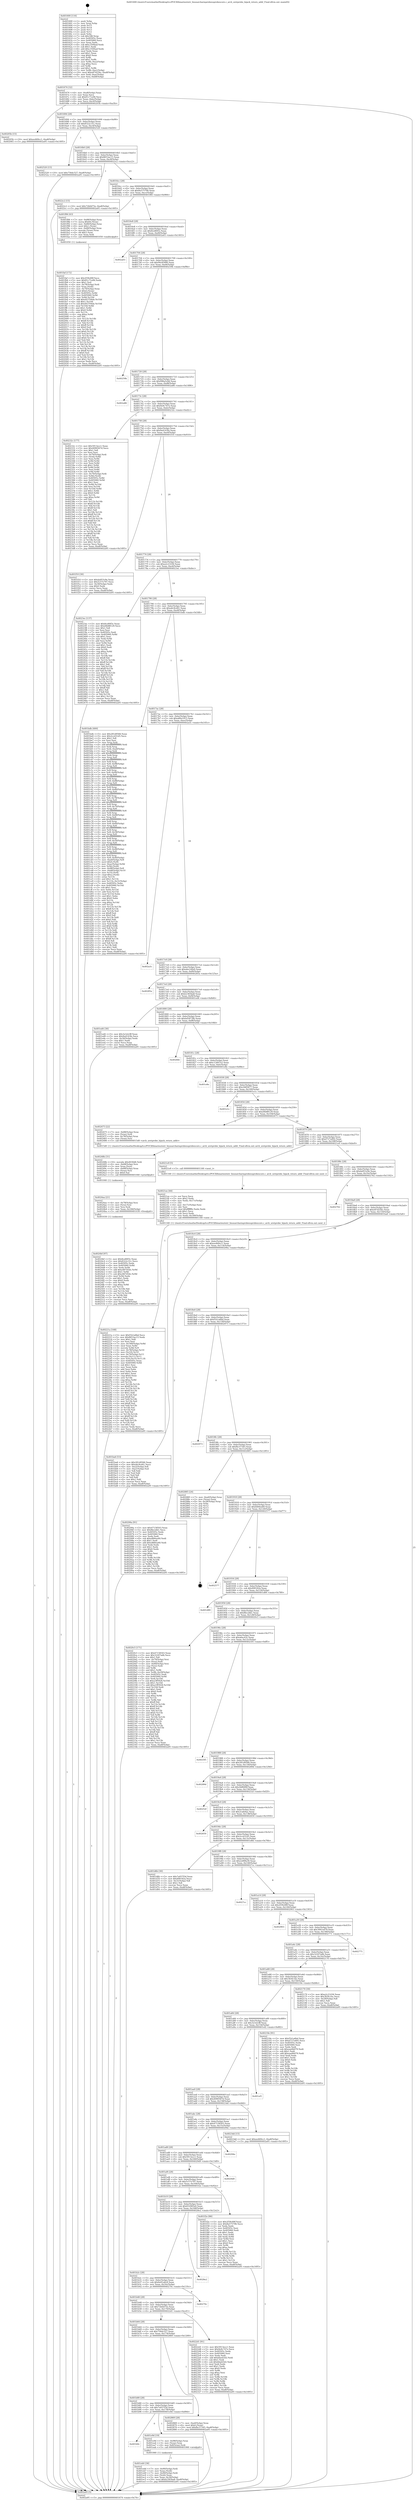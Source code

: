 digraph "0x401600" {
  label = "0x401600 (/mnt/c/Users/mathe/Desktop/tcc/POCII/binaries/extr_linuxarcharmprobesuprobescore.c_arch_uretprobe_hijack_return_addr_Final-ollvm.out::main(0))"
  labelloc = "t"
  node[shape=record]

  Entry [label="",width=0.3,height=0.3,shape=circle,fillcolor=black,style=filled]
  "0x401674" [label="{
     0x401674 [32]\l
     | [instrs]\l
     &nbsp;&nbsp;0x401674 \<+6\>: mov -0xa8(%rbp),%eax\l
     &nbsp;&nbsp;0x40167a \<+2\>: mov %eax,%ecx\l
     &nbsp;&nbsp;0x40167c \<+6\>: sub $0x81c71e06,%ecx\l
     &nbsp;&nbsp;0x401682 \<+6\>: mov %eax,-0xbc(%rbp)\l
     &nbsp;&nbsp;0x401688 \<+6\>: mov %ecx,-0xc0(%rbp)\l
     &nbsp;&nbsp;0x40168e \<+6\>: je 000000000040205b \<main+0xa5b\>\l
  }"]
  "0x40205b" [label="{
     0x40205b [15]\l
     | [instrs]\l
     &nbsp;&nbsp;0x40205b \<+10\>: movl $0xee469cc1,-0xa8(%rbp)\l
     &nbsp;&nbsp;0x402065 \<+5\>: jmp 0000000000402a95 \<main+0x1495\>\l
  }"]
  "0x401694" [label="{
     0x401694 [28]\l
     | [instrs]\l
     &nbsp;&nbsp;0x401694 \<+5\>: jmp 0000000000401699 \<main+0x99\>\l
     &nbsp;&nbsp;0x401699 \<+6\>: mov -0xbc(%rbp),%eax\l
     &nbsp;&nbsp;0x40169f \<+5\>: sub $0x8322c31c,%eax\l
     &nbsp;&nbsp;0x4016a4 \<+6\>: mov %eax,-0xc4(%rbp)\l
     &nbsp;&nbsp;0x4016aa \<+6\>: je 0000000000402520 \<main+0xf20\>\l
  }"]
  Exit [label="",width=0.3,height=0.3,shape=circle,fillcolor=black,style=filled,peripheries=2]
  "0x402520" [label="{
     0x402520 [15]\l
     | [instrs]\l
     &nbsp;&nbsp;0x402520 \<+10\>: movl $0x756dc527,-0xa8(%rbp)\l
     &nbsp;&nbsp;0x40252a \<+5\>: jmp 0000000000402a95 \<main+0x1495\>\l
  }"]
  "0x4016b0" [label="{
     0x4016b0 [28]\l
     | [instrs]\l
     &nbsp;&nbsp;0x4016b0 \<+5\>: jmp 00000000004016b5 \<main+0xb5\>\l
     &nbsp;&nbsp;0x4016b5 \<+6\>: mov -0xbc(%rbp),%eax\l
     &nbsp;&nbsp;0x4016bb \<+5\>: sub $0x8653ac15,%eax\l
     &nbsp;&nbsp;0x4016c0 \<+6\>: mov %eax,-0xc8(%rbp)\l
     &nbsp;&nbsp;0x4016c6 \<+6\>: je 00000000004022c2 \<main+0xcc2\>\l
  }"]
  "0x4024bf" [label="{
     0x4024bf [97]\l
     | [instrs]\l
     &nbsp;&nbsp;0x4024bf \<+5\>: mov $0x8ce80f3c,%eax\l
     &nbsp;&nbsp;0x4024c4 \<+5\>: mov $0x8322c31c,%ecx\l
     &nbsp;&nbsp;0x4024c9 \<+7\>: mov 0x40505c,%edx\l
     &nbsp;&nbsp;0x4024d0 \<+8\>: mov 0x405060,%r8d\l
     &nbsp;&nbsp;0x4024d8 \<+3\>: mov %edx,%r9d\l
     &nbsp;&nbsp;0x4024db \<+7\>: add $0xc667d5dc,%r9d\l
     &nbsp;&nbsp;0x4024e2 \<+4\>: sub $0x1,%r9d\l
     &nbsp;&nbsp;0x4024e6 \<+7\>: sub $0xc667d5dc,%r9d\l
     &nbsp;&nbsp;0x4024ed \<+4\>: imul %r9d,%edx\l
     &nbsp;&nbsp;0x4024f1 \<+3\>: and $0x1,%edx\l
     &nbsp;&nbsp;0x4024f4 \<+3\>: cmp $0x0,%edx\l
     &nbsp;&nbsp;0x4024f7 \<+4\>: sete %r10b\l
     &nbsp;&nbsp;0x4024fb \<+4\>: cmp $0xa,%r8d\l
     &nbsp;&nbsp;0x4024ff \<+4\>: setl %r11b\l
     &nbsp;&nbsp;0x402503 \<+3\>: mov %r10b,%bl\l
     &nbsp;&nbsp;0x402506 \<+3\>: and %r11b,%bl\l
     &nbsp;&nbsp;0x402509 \<+3\>: xor %r11b,%r10b\l
     &nbsp;&nbsp;0x40250c \<+3\>: or %r10b,%bl\l
     &nbsp;&nbsp;0x40250f \<+3\>: test $0x1,%bl\l
     &nbsp;&nbsp;0x402512 \<+3\>: cmovne %ecx,%eax\l
     &nbsp;&nbsp;0x402515 \<+6\>: mov %eax,-0xa8(%rbp)\l
     &nbsp;&nbsp;0x40251b \<+5\>: jmp 0000000000402a95 \<main+0x1495\>\l
  }"]
  "0x4022c2" [label="{
     0x4022c2 [15]\l
     | [instrs]\l
     &nbsp;&nbsp;0x4022c2 \<+10\>: movl $0x72b0d75e,-0xa8(%rbp)\l
     &nbsp;&nbsp;0x4022cc \<+5\>: jmp 0000000000402a95 \<main+0x1495\>\l
  }"]
  "0x4016cc" [label="{
     0x4016cc [28]\l
     | [instrs]\l
     &nbsp;&nbsp;0x4016cc \<+5\>: jmp 00000000004016d1 \<main+0xd1\>\l
     &nbsp;&nbsp;0x4016d1 \<+6\>: mov -0xbc(%rbp),%eax\l
     &nbsp;&nbsp;0x4016d7 \<+5\>: sub $0x8a575706,%eax\l
     &nbsp;&nbsp;0x4016dc \<+6\>: mov %eax,-0xcc(%rbp)\l
     &nbsp;&nbsp;0x4016e2 \<+6\>: je 0000000000401f84 \<main+0x984\>\l
  }"]
  "0x4024aa" [label="{
     0x4024aa [21]\l
     | [instrs]\l
     &nbsp;&nbsp;0x4024aa \<+4\>: mov -0x78(%rbp),%rsi\l
     &nbsp;&nbsp;0x4024ae \<+3\>: mov (%rsi),%rsi\l
     &nbsp;&nbsp;0x4024b1 \<+3\>: mov %rsi,%rdi\l
     &nbsp;&nbsp;0x4024b4 \<+6\>: mov %eax,-0x184(%rbp)\l
     &nbsp;&nbsp;0x4024ba \<+5\>: call 0000000000401030 \<free@plt\>\l
     | [calls]\l
     &nbsp;&nbsp;0x401030 \{1\} (unknown)\l
  }"]
  "0x401f84" [label="{
     0x401f84 [43]\l
     | [instrs]\l
     &nbsp;&nbsp;0x401f84 \<+7\>: mov -0x88(%rbp),%rax\l
     &nbsp;&nbsp;0x401f8b \<+7\>: movq $0x64,(%rax)\l
     &nbsp;&nbsp;0x401f92 \<+4\>: mov -0x80(%rbp),%rax\l
     &nbsp;&nbsp;0x401f96 \<+6\>: movl $0x1,(%rax)\l
     &nbsp;&nbsp;0x401f9c \<+4\>: mov -0x80(%rbp),%rax\l
     &nbsp;&nbsp;0x401fa0 \<+3\>: movslq (%rax),%rax\l
     &nbsp;&nbsp;0x401fa3 \<+4\>: shl $0x3,%rax\l
     &nbsp;&nbsp;0x401fa7 \<+3\>: mov %rax,%rdi\l
     &nbsp;&nbsp;0x401faa \<+5\>: call 0000000000401050 \<malloc@plt\>\l
     | [calls]\l
     &nbsp;&nbsp;0x401050 \{1\} (unknown)\l
  }"]
  "0x4016e8" [label="{
     0x4016e8 [28]\l
     | [instrs]\l
     &nbsp;&nbsp;0x4016e8 \<+5\>: jmp 00000000004016ed \<main+0xed\>\l
     &nbsp;&nbsp;0x4016ed \<+6\>: mov -0xbc(%rbp),%eax\l
     &nbsp;&nbsp;0x4016f3 \<+5\>: sub $0x8ce80f3c,%eax\l
     &nbsp;&nbsp;0x4016f8 \<+6\>: mov %eax,-0xd0(%rbp)\l
     &nbsp;&nbsp;0x4016fe \<+6\>: je 0000000000402a03 \<main+0x1403\>\l
  }"]
  "0x40248b" [label="{
     0x40248b [31]\l
     | [instrs]\l
     &nbsp;&nbsp;0x40248b \<+10\>: movabs $0x4030d6,%rdi\l
     &nbsp;&nbsp;0x402495 \<+4\>: mov -0x68(%rbp),%rsi\l
     &nbsp;&nbsp;0x402499 \<+3\>: mov %rax,(%rsi)\l
     &nbsp;&nbsp;0x40249c \<+4\>: mov -0x68(%rbp),%rax\l
     &nbsp;&nbsp;0x4024a0 \<+3\>: mov (%rax),%rsi\l
     &nbsp;&nbsp;0x4024a3 \<+2\>: mov $0x0,%al\l
     &nbsp;&nbsp;0x4024a5 \<+5\>: call 0000000000401040 \<printf@plt\>\l
     | [calls]\l
     &nbsp;&nbsp;0x401040 \{1\} (unknown)\l
  }"]
  "0x402a03" [label="{
     0x402a03\l
  }", style=dashed]
  "0x401704" [label="{
     0x401704 [28]\l
     | [instrs]\l
     &nbsp;&nbsp;0x401704 \<+5\>: jmp 0000000000401709 \<main+0x109\>\l
     &nbsp;&nbsp;0x401709 \<+6\>: mov -0xbc(%rbp),%eax\l
     &nbsp;&nbsp;0x40170f \<+5\>: sub $0x94c85990,%eax\l
     &nbsp;&nbsp;0x401714 \<+6\>: mov %eax,-0xd4(%rbp)\l
     &nbsp;&nbsp;0x40171a \<+6\>: je 000000000040259b \<main+0xf9b\>\l
  }"]
  "0x40221a" [label="{
     0x40221a [168]\l
     | [instrs]\l
     &nbsp;&nbsp;0x40221a \<+5\>: mov $0xf1b1a6bd,%ecx\l
     &nbsp;&nbsp;0x40221f \<+5\>: mov $0x8653ac15,%edx\l
     &nbsp;&nbsp;0x402224 \<+3\>: mov $0x1,%dil\l
     &nbsp;&nbsp;0x402227 \<+2\>: xor %esi,%esi\l
     &nbsp;&nbsp;0x402229 \<+7\>: mov -0x180(%rbp),%r8d\l
     &nbsp;&nbsp;0x402230 \<+4\>: imul %eax,%r8d\l
     &nbsp;&nbsp;0x402234 \<+3\>: movslq %r8d,%r9\l
     &nbsp;&nbsp;0x402237 \<+4\>: mov -0x78(%rbp),%r10\l
     &nbsp;&nbsp;0x40223b \<+3\>: mov (%r10),%r10\l
     &nbsp;&nbsp;0x40223e \<+4\>: mov -0x70(%rbp),%r11\l
     &nbsp;&nbsp;0x402242 \<+3\>: movslq (%r11),%r11\l
     &nbsp;&nbsp;0x402245 \<+4\>: mov %r9,(%r10,%r11,8)\l
     &nbsp;&nbsp;0x402249 \<+7\>: mov 0x40505c,%eax\l
     &nbsp;&nbsp;0x402250 \<+8\>: mov 0x405060,%r8d\l
     &nbsp;&nbsp;0x402258 \<+3\>: sub $0x1,%esi\l
     &nbsp;&nbsp;0x40225b \<+2\>: mov %eax,%ebx\l
     &nbsp;&nbsp;0x40225d \<+2\>: add %esi,%ebx\l
     &nbsp;&nbsp;0x40225f \<+3\>: imul %ebx,%eax\l
     &nbsp;&nbsp;0x402262 \<+3\>: and $0x1,%eax\l
     &nbsp;&nbsp;0x402265 \<+3\>: cmp $0x0,%eax\l
     &nbsp;&nbsp;0x402268 \<+4\>: sete %r14b\l
     &nbsp;&nbsp;0x40226c \<+4\>: cmp $0xa,%r8d\l
     &nbsp;&nbsp;0x402270 \<+4\>: setl %r15b\l
     &nbsp;&nbsp;0x402274 \<+3\>: mov %r14b,%r12b\l
     &nbsp;&nbsp;0x402277 \<+4\>: xor $0xff,%r12b\l
     &nbsp;&nbsp;0x40227b \<+3\>: mov %r15b,%r13b\l
     &nbsp;&nbsp;0x40227e \<+4\>: xor $0xff,%r13b\l
     &nbsp;&nbsp;0x402282 \<+4\>: xor $0x1,%dil\l
     &nbsp;&nbsp;0x402286 \<+3\>: mov %r12b,%al\l
     &nbsp;&nbsp;0x402289 \<+2\>: and $0xff,%al\l
     &nbsp;&nbsp;0x40228b \<+3\>: and %dil,%r14b\l
     &nbsp;&nbsp;0x40228e \<+3\>: mov %r13b,%sil\l
     &nbsp;&nbsp;0x402291 \<+4\>: and $0xff,%sil\l
     &nbsp;&nbsp;0x402295 \<+3\>: and %dil,%r15b\l
     &nbsp;&nbsp;0x402298 \<+3\>: or %r14b,%al\l
     &nbsp;&nbsp;0x40229b \<+3\>: or %r15b,%sil\l
     &nbsp;&nbsp;0x40229e \<+3\>: xor %sil,%al\l
     &nbsp;&nbsp;0x4022a1 \<+3\>: or %r13b,%r12b\l
     &nbsp;&nbsp;0x4022a4 \<+4\>: xor $0xff,%r12b\l
     &nbsp;&nbsp;0x4022a8 \<+4\>: or $0x1,%dil\l
     &nbsp;&nbsp;0x4022ac \<+3\>: and %dil,%r12b\l
     &nbsp;&nbsp;0x4022af \<+3\>: or %r12b,%al\l
     &nbsp;&nbsp;0x4022b2 \<+2\>: test $0x1,%al\l
     &nbsp;&nbsp;0x4022b4 \<+3\>: cmovne %edx,%ecx\l
     &nbsp;&nbsp;0x4022b7 \<+6\>: mov %ecx,-0xa8(%rbp)\l
     &nbsp;&nbsp;0x4022bd \<+5\>: jmp 0000000000402a95 \<main+0x1495\>\l
  }"]
  "0x40259b" [label="{
     0x40259b\l
  }", style=dashed]
  "0x401720" [label="{
     0x401720 [28]\l
     | [instrs]\l
     &nbsp;&nbsp;0x401720 \<+5\>: jmp 0000000000401725 \<main+0x125\>\l
     &nbsp;&nbsp;0x401725 \<+6\>: mov -0xbc(%rbp),%eax\l
     &nbsp;&nbsp;0x40172b \<+5\>: sub $0x996a5c8d,%eax\l
     &nbsp;&nbsp;0x401730 \<+6\>: mov %eax,-0xd8(%rbp)\l
     &nbsp;&nbsp;0x401736 \<+6\>: je 0000000000402a86 \<main+0x1486\>\l
  }"]
  "0x4021ee" [label="{
     0x4021ee [44]\l
     | [instrs]\l
     &nbsp;&nbsp;0x4021ee \<+2\>: xor %ecx,%ecx\l
     &nbsp;&nbsp;0x4021f0 \<+5\>: mov $0x2,%edx\l
     &nbsp;&nbsp;0x4021f5 \<+6\>: mov %edx,-0x17c(%rbp)\l
     &nbsp;&nbsp;0x4021fb \<+1\>: cltd\l
     &nbsp;&nbsp;0x4021fc \<+6\>: mov -0x17c(%rbp),%esi\l
     &nbsp;&nbsp;0x402202 \<+2\>: idiv %esi\l
     &nbsp;&nbsp;0x402204 \<+6\>: imul $0xfffffffe,%edx,%edx\l
     &nbsp;&nbsp;0x40220a \<+3\>: sub $0x1,%ecx\l
     &nbsp;&nbsp;0x40220d \<+2\>: sub %ecx,%edx\l
     &nbsp;&nbsp;0x40220f \<+6\>: mov %edx,-0x180(%rbp)\l
     &nbsp;&nbsp;0x402215 \<+5\>: call 0000000000401160 \<next_i\>\l
     | [calls]\l
     &nbsp;&nbsp;0x401160 \{1\} (/mnt/c/Users/mathe/Desktop/tcc/POCII/binaries/extr_linuxarcharmprobesuprobescore.c_arch_uretprobe_hijack_return_addr_Final-ollvm.out::next_i)\l
  }"]
  "0x402a86" [label="{
     0x402a86\l
  }", style=dashed]
  "0x40173c" [label="{
     0x40173c [28]\l
     | [instrs]\l
     &nbsp;&nbsp;0x40173c \<+5\>: jmp 0000000000401741 \<main+0x141\>\l
     &nbsp;&nbsp;0x401741 \<+6\>: mov -0xbc(%rbp),%eax\l
     &nbsp;&nbsp;0x401747 \<+5\>: sub $0x9e9c747e,%eax\l
     &nbsp;&nbsp;0x40174c \<+6\>: mov %eax,-0xdc(%rbp)\l
     &nbsp;&nbsp;0x401752 \<+6\>: je 000000000040232c \<main+0xd2c\>\l
  }"]
  "0x401faf" [label="{
     0x401faf [172]\l
     | [instrs]\l
     &nbsp;&nbsp;0x401faf \<+5\>: mov $0x2f39c89f,%ecx\l
     &nbsp;&nbsp;0x401fb4 \<+5\>: mov $0x81c71e06,%edx\l
     &nbsp;&nbsp;0x401fb9 \<+3\>: mov $0x1,%sil\l
     &nbsp;&nbsp;0x401fbc \<+4\>: mov -0x78(%rbp),%rdi\l
     &nbsp;&nbsp;0x401fc0 \<+3\>: mov %rax,(%rdi)\l
     &nbsp;&nbsp;0x401fc3 \<+4\>: mov -0x70(%rbp),%rax\l
     &nbsp;&nbsp;0x401fc7 \<+6\>: movl $0x0,(%rax)\l
     &nbsp;&nbsp;0x401fcd \<+8\>: mov 0x40505c,%r8d\l
     &nbsp;&nbsp;0x401fd5 \<+8\>: mov 0x405060,%r9d\l
     &nbsp;&nbsp;0x401fdd \<+3\>: mov %r8d,%r10d\l
     &nbsp;&nbsp;0x401fe0 \<+7\>: add $0x443704de,%r10d\l
     &nbsp;&nbsp;0x401fe7 \<+4\>: sub $0x1,%r10d\l
     &nbsp;&nbsp;0x401feb \<+7\>: sub $0x443704de,%r10d\l
     &nbsp;&nbsp;0x401ff2 \<+4\>: imul %r10d,%r8d\l
     &nbsp;&nbsp;0x401ff6 \<+4\>: and $0x1,%r8d\l
     &nbsp;&nbsp;0x401ffa \<+4\>: cmp $0x0,%r8d\l
     &nbsp;&nbsp;0x401ffe \<+4\>: sete %r11b\l
     &nbsp;&nbsp;0x402002 \<+4\>: cmp $0xa,%r9d\l
     &nbsp;&nbsp;0x402006 \<+3\>: setl %bl\l
     &nbsp;&nbsp;0x402009 \<+3\>: mov %r11b,%r14b\l
     &nbsp;&nbsp;0x40200c \<+4\>: xor $0xff,%r14b\l
     &nbsp;&nbsp;0x402010 \<+3\>: mov %bl,%r15b\l
     &nbsp;&nbsp;0x402013 \<+4\>: xor $0xff,%r15b\l
     &nbsp;&nbsp;0x402017 \<+4\>: xor $0x0,%sil\l
     &nbsp;&nbsp;0x40201b \<+3\>: mov %r14b,%r12b\l
     &nbsp;&nbsp;0x40201e \<+4\>: and $0x0,%r12b\l
     &nbsp;&nbsp;0x402022 \<+3\>: and %sil,%r11b\l
     &nbsp;&nbsp;0x402025 \<+3\>: mov %r15b,%r13b\l
     &nbsp;&nbsp;0x402028 \<+4\>: and $0x0,%r13b\l
     &nbsp;&nbsp;0x40202c \<+3\>: and %sil,%bl\l
     &nbsp;&nbsp;0x40202f \<+3\>: or %r11b,%r12b\l
     &nbsp;&nbsp;0x402032 \<+3\>: or %bl,%r13b\l
     &nbsp;&nbsp;0x402035 \<+3\>: xor %r13b,%r12b\l
     &nbsp;&nbsp;0x402038 \<+3\>: or %r15b,%r14b\l
     &nbsp;&nbsp;0x40203b \<+4\>: xor $0xff,%r14b\l
     &nbsp;&nbsp;0x40203f \<+4\>: or $0x0,%sil\l
     &nbsp;&nbsp;0x402043 \<+3\>: and %sil,%r14b\l
     &nbsp;&nbsp;0x402046 \<+3\>: or %r14b,%r12b\l
     &nbsp;&nbsp;0x402049 \<+4\>: test $0x1,%r12b\l
     &nbsp;&nbsp;0x40204d \<+3\>: cmovne %edx,%ecx\l
     &nbsp;&nbsp;0x402050 \<+6\>: mov %ecx,-0xa8(%rbp)\l
     &nbsp;&nbsp;0x402056 \<+5\>: jmp 0000000000402a95 \<main+0x1495\>\l
  }"]
  "0x40232c" [label="{
     0x40232c [177]\l
     | [instrs]\l
     &nbsp;&nbsp;0x40232c \<+5\>: mov $0x5913ecc1,%eax\l
     &nbsp;&nbsp;0x402331 \<+5\>: mov $0x4090567d,%ecx\l
     &nbsp;&nbsp;0x402336 \<+2\>: mov $0x1,%dl\l
     &nbsp;&nbsp;0x402338 \<+2\>: xor %esi,%esi\l
     &nbsp;&nbsp;0x40233a \<+4\>: mov -0x70(%rbp),%rdi\l
     &nbsp;&nbsp;0x40233e \<+3\>: mov (%rdi),%r8d\l
     &nbsp;&nbsp;0x402341 \<+3\>: mov %esi,%r9d\l
     &nbsp;&nbsp;0x402344 \<+3\>: sub %r8d,%r9d\l
     &nbsp;&nbsp;0x402347 \<+3\>: mov %esi,%r8d\l
     &nbsp;&nbsp;0x40234a \<+4\>: sub $0x1,%r8d\l
     &nbsp;&nbsp;0x40234e \<+3\>: add %r8d,%r9d\l
     &nbsp;&nbsp;0x402351 \<+3\>: mov %esi,%r8d\l
     &nbsp;&nbsp;0x402354 \<+3\>: sub %r9d,%r8d\l
     &nbsp;&nbsp;0x402357 \<+4\>: mov -0x70(%rbp),%rdi\l
     &nbsp;&nbsp;0x40235b \<+3\>: mov %r8d,(%rdi)\l
     &nbsp;&nbsp;0x40235e \<+8\>: mov 0x40505c,%r8d\l
     &nbsp;&nbsp;0x402366 \<+8\>: mov 0x405060,%r9d\l
     &nbsp;&nbsp;0x40236e \<+3\>: sub $0x1,%esi\l
     &nbsp;&nbsp;0x402371 \<+3\>: mov %r8d,%r10d\l
     &nbsp;&nbsp;0x402374 \<+3\>: add %esi,%r10d\l
     &nbsp;&nbsp;0x402377 \<+4\>: imul %r10d,%r8d\l
     &nbsp;&nbsp;0x40237b \<+4\>: and $0x1,%r8d\l
     &nbsp;&nbsp;0x40237f \<+4\>: cmp $0x0,%r8d\l
     &nbsp;&nbsp;0x402383 \<+4\>: sete %r11b\l
     &nbsp;&nbsp;0x402387 \<+4\>: cmp $0xa,%r9d\l
     &nbsp;&nbsp;0x40238b \<+3\>: setl %bl\l
     &nbsp;&nbsp;0x40238e \<+3\>: mov %r11b,%r14b\l
     &nbsp;&nbsp;0x402391 \<+4\>: xor $0xff,%r14b\l
     &nbsp;&nbsp;0x402395 \<+3\>: mov %bl,%r15b\l
     &nbsp;&nbsp;0x402398 \<+4\>: xor $0xff,%r15b\l
     &nbsp;&nbsp;0x40239c \<+3\>: xor $0x1,%dl\l
     &nbsp;&nbsp;0x40239f \<+3\>: mov %r14b,%r12b\l
     &nbsp;&nbsp;0x4023a2 \<+4\>: and $0xff,%r12b\l
     &nbsp;&nbsp;0x4023a6 \<+3\>: and %dl,%r11b\l
     &nbsp;&nbsp;0x4023a9 \<+3\>: mov %r15b,%r13b\l
     &nbsp;&nbsp;0x4023ac \<+4\>: and $0xff,%r13b\l
     &nbsp;&nbsp;0x4023b0 \<+2\>: and %dl,%bl\l
     &nbsp;&nbsp;0x4023b2 \<+3\>: or %r11b,%r12b\l
     &nbsp;&nbsp;0x4023b5 \<+3\>: or %bl,%r13b\l
     &nbsp;&nbsp;0x4023b8 \<+3\>: xor %r13b,%r12b\l
     &nbsp;&nbsp;0x4023bb \<+3\>: or %r15b,%r14b\l
     &nbsp;&nbsp;0x4023be \<+4\>: xor $0xff,%r14b\l
     &nbsp;&nbsp;0x4023c2 \<+3\>: or $0x1,%dl\l
     &nbsp;&nbsp;0x4023c5 \<+3\>: and %dl,%r14b\l
     &nbsp;&nbsp;0x4023c8 \<+3\>: or %r14b,%r12b\l
     &nbsp;&nbsp;0x4023cb \<+4\>: test $0x1,%r12b\l
     &nbsp;&nbsp;0x4023cf \<+3\>: cmovne %ecx,%eax\l
     &nbsp;&nbsp;0x4023d2 \<+6\>: mov %eax,-0xa8(%rbp)\l
     &nbsp;&nbsp;0x4023d8 \<+5\>: jmp 0000000000402a95 \<main+0x1495\>\l
  }"]
  "0x401758" [label="{
     0x401758 [28]\l
     | [instrs]\l
     &nbsp;&nbsp;0x401758 \<+5\>: jmp 000000000040175d \<main+0x15d\>\l
     &nbsp;&nbsp;0x40175d \<+6\>: mov -0xbc(%rbp),%eax\l
     &nbsp;&nbsp;0x401763 \<+5\>: sub $0x9ed143fa,%eax\l
     &nbsp;&nbsp;0x401768 \<+6\>: mov %eax,-0xe0(%rbp)\l
     &nbsp;&nbsp;0x40176e \<+6\>: je 0000000000401f10 \<main+0x910\>\l
  }"]
  "0x401eb0" [label="{
     0x401eb0 [36]\l
     | [instrs]\l
     &nbsp;&nbsp;0x401eb0 \<+7\>: mov -0x90(%rbp),%rdi\l
     &nbsp;&nbsp;0x401eb7 \<+2\>: mov %eax,(%rdi)\l
     &nbsp;&nbsp;0x401eb9 \<+7\>: mov -0x90(%rbp),%rdi\l
     &nbsp;&nbsp;0x401ec0 \<+2\>: mov (%rdi),%eax\l
     &nbsp;&nbsp;0x401ec2 \<+3\>: mov %eax,-0x30(%rbp)\l
     &nbsp;&nbsp;0x401ec5 \<+10\>: movl $0xb2365ba8,-0xa8(%rbp)\l
     &nbsp;&nbsp;0x401ecf \<+5\>: jmp 0000000000402a95 \<main+0x1495\>\l
  }"]
  "0x401f10" [label="{
     0x401f10 [30]\l
     | [instrs]\l
     &nbsp;&nbsp;0x401f10 \<+5\>: mov $0xda953c9e,%eax\l
     &nbsp;&nbsp;0x401f15 \<+5\>: mov $0x5c57e797,%ecx\l
     &nbsp;&nbsp;0x401f1a \<+3\>: mov -0x30(%rbp),%edx\l
     &nbsp;&nbsp;0x401f1d \<+3\>: cmp $0x0,%edx\l
     &nbsp;&nbsp;0x401f20 \<+3\>: cmove %ecx,%eax\l
     &nbsp;&nbsp;0x401f23 \<+6\>: mov %eax,-0xa8(%rbp)\l
     &nbsp;&nbsp;0x401f29 \<+5\>: jmp 0000000000402a95 \<main+0x1495\>\l
  }"]
  "0x401774" [label="{
     0x401774 [28]\l
     | [instrs]\l
     &nbsp;&nbsp;0x401774 \<+5\>: jmp 0000000000401779 \<main+0x179\>\l
     &nbsp;&nbsp;0x401779 \<+6\>: mov -0xbc(%rbp),%eax\l
     &nbsp;&nbsp;0x40177f \<+5\>: sub $0xa2c21436,%eax\l
     &nbsp;&nbsp;0x401784 \<+6\>: mov %eax,-0xe4(%rbp)\l
     &nbsp;&nbsp;0x40178a \<+6\>: je 00000000004023ec \<main+0xdec\>\l
  }"]
  "0x401b9c" [label="{
     0x401b9c\l
  }", style=dashed]
  "0x4023ec" [label="{
     0x4023ec [137]\l
     | [instrs]\l
     &nbsp;&nbsp;0x4023ec \<+5\>: mov $0x8ce80f3c,%eax\l
     &nbsp;&nbsp;0x4023f1 \<+5\>: mov $0xd4b88129,%ecx\l
     &nbsp;&nbsp;0x4023f6 \<+2\>: mov $0x1,%dl\l
     &nbsp;&nbsp;0x4023f8 \<+2\>: xor %esi,%esi\l
     &nbsp;&nbsp;0x4023fa \<+7\>: mov 0x40505c,%edi\l
     &nbsp;&nbsp;0x402401 \<+8\>: mov 0x405060,%r8d\l
     &nbsp;&nbsp;0x402409 \<+3\>: sub $0x1,%esi\l
     &nbsp;&nbsp;0x40240c \<+3\>: mov %edi,%r9d\l
     &nbsp;&nbsp;0x40240f \<+3\>: add %esi,%r9d\l
     &nbsp;&nbsp;0x402412 \<+4\>: imul %r9d,%edi\l
     &nbsp;&nbsp;0x402416 \<+3\>: and $0x1,%edi\l
     &nbsp;&nbsp;0x402419 \<+3\>: cmp $0x0,%edi\l
     &nbsp;&nbsp;0x40241c \<+4\>: sete %r10b\l
     &nbsp;&nbsp;0x402420 \<+4\>: cmp $0xa,%r8d\l
     &nbsp;&nbsp;0x402424 \<+4\>: setl %r11b\l
     &nbsp;&nbsp;0x402428 \<+3\>: mov %r10b,%bl\l
     &nbsp;&nbsp;0x40242b \<+3\>: xor $0xff,%bl\l
     &nbsp;&nbsp;0x40242e \<+3\>: mov %r11b,%r14b\l
     &nbsp;&nbsp;0x402431 \<+4\>: xor $0xff,%r14b\l
     &nbsp;&nbsp;0x402435 \<+3\>: xor $0x1,%dl\l
     &nbsp;&nbsp;0x402438 \<+3\>: mov %bl,%r15b\l
     &nbsp;&nbsp;0x40243b \<+4\>: and $0xff,%r15b\l
     &nbsp;&nbsp;0x40243f \<+3\>: and %dl,%r10b\l
     &nbsp;&nbsp;0x402442 \<+3\>: mov %r14b,%r12b\l
     &nbsp;&nbsp;0x402445 \<+4\>: and $0xff,%r12b\l
     &nbsp;&nbsp;0x402449 \<+3\>: and %dl,%r11b\l
     &nbsp;&nbsp;0x40244c \<+3\>: or %r10b,%r15b\l
     &nbsp;&nbsp;0x40244f \<+3\>: or %r11b,%r12b\l
     &nbsp;&nbsp;0x402452 \<+3\>: xor %r12b,%r15b\l
     &nbsp;&nbsp;0x402455 \<+3\>: or %r14b,%bl\l
     &nbsp;&nbsp;0x402458 \<+3\>: xor $0xff,%bl\l
     &nbsp;&nbsp;0x40245b \<+3\>: or $0x1,%dl\l
     &nbsp;&nbsp;0x40245e \<+2\>: and %dl,%bl\l
     &nbsp;&nbsp;0x402460 \<+3\>: or %bl,%r15b\l
     &nbsp;&nbsp;0x402463 \<+4\>: test $0x1,%r15b\l
     &nbsp;&nbsp;0x402467 \<+3\>: cmovne %ecx,%eax\l
     &nbsp;&nbsp;0x40246a \<+6\>: mov %eax,-0xa8(%rbp)\l
     &nbsp;&nbsp;0x402470 \<+5\>: jmp 0000000000402a95 \<main+0x1495\>\l
  }"]
  "0x401790" [label="{
     0x401790 [28]\l
     | [instrs]\l
     &nbsp;&nbsp;0x401790 \<+5\>: jmp 0000000000401795 \<main+0x195\>\l
     &nbsp;&nbsp;0x401795 \<+6\>: mov -0xbc(%rbp),%eax\l
     &nbsp;&nbsp;0x40179b \<+5\>: sub $0xa6c9cd41,%eax\l
     &nbsp;&nbsp;0x4017a0 \<+6\>: mov %eax,-0xe8(%rbp)\l
     &nbsp;&nbsp;0x4017a6 \<+6\>: je 0000000000401bdb \<main+0x5db\>\l
  }"]
  "0x401e9d" [label="{
     0x401e9d [19]\l
     | [instrs]\l
     &nbsp;&nbsp;0x401e9d \<+7\>: mov -0x98(%rbp),%rax\l
     &nbsp;&nbsp;0x401ea4 \<+3\>: mov (%rax),%rax\l
     &nbsp;&nbsp;0x401ea7 \<+4\>: mov 0x8(%rax),%rdi\l
     &nbsp;&nbsp;0x401eab \<+5\>: call 0000000000401060 \<atoi@plt\>\l
     | [calls]\l
     &nbsp;&nbsp;0x401060 \{1\} (unknown)\l
  }"]
  "0x401bdb" [label="{
     0x401bdb [400]\l
     | [instrs]\l
     &nbsp;&nbsp;0x401bdb \<+5\>: mov $0x281d9566,%eax\l
     &nbsp;&nbsp;0x401be0 \<+5\>: mov $0x2ccd31d5,%ecx\l
     &nbsp;&nbsp;0x401be5 \<+2\>: mov $0x1,%dl\l
     &nbsp;&nbsp;0x401be7 \<+2\>: xor %esi,%esi\l
     &nbsp;&nbsp;0x401be9 \<+3\>: mov %rsp,%rdi\l
     &nbsp;&nbsp;0x401bec \<+4\>: add $0xfffffffffffffff0,%rdi\l
     &nbsp;&nbsp;0x401bf0 \<+3\>: mov %rdi,%rsp\l
     &nbsp;&nbsp;0x401bf3 \<+7\>: mov %rdi,-0xa0(%rbp)\l
     &nbsp;&nbsp;0x401bfa \<+3\>: mov %rsp,%rdi\l
     &nbsp;&nbsp;0x401bfd \<+4\>: add $0xfffffffffffffff0,%rdi\l
     &nbsp;&nbsp;0x401c01 \<+3\>: mov %rdi,%rsp\l
     &nbsp;&nbsp;0x401c04 \<+3\>: mov %rsp,%r8\l
     &nbsp;&nbsp;0x401c07 \<+4\>: add $0xfffffffffffffff0,%r8\l
     &nbsp;&nbsp;0x401c0b \<+3\>: mov %r8,%rsp\l
     &nbsp;&nbsp;0x401c0e \<+7\>: mov %r8,-0x98(%rbp)\l
     &nbsp;&nbsp;0x401c15 \<+3\>: mov %rsp,%r8\l
     &nbsp;&nbsp;0x401c18 \<+4\>: add $0xfffffffffffffff0,%r8\l
     &nbsp;&nbsp;0x401c1c \<+3\>: mov %r8,%rsp\l
     &nbsp;&nbsp;0x401c1f \<+7\>: mov %r8,-0x90(%rbp)\l
     &nbsp;&nbsp;0x401c26 \<+3\>: mov %rsp,%r8\l
     &nbsp;&nbsp;0x401c29 \<+4\>: add $0xfffffffffffffff0,%r8\l
     &nbsp;&nbsp;0x401c2d \<+3\>: mov %r8,%rsp\l
     &nbsp;&nbsp;0x401c30 \<+7\>: mov %r8,-0x88(%rbp)\l
     &nbsp;&nbsp;0x401c37 \<+3\>: mov %rsp,%r8\l
     &nbsp;&nbsp;0x401c3a \<+4\>: add $0xfffffffffffffff0,%r8\l
     &nbsp;&nbsp;0x401c3e \<+3\>: mov %r8,%rsp\l
     &nbsp;&nbsp;0x401c41 \<+4\>: mov %r8,-0x80(%rbp)\l
     &nbsp;&nbsp;0x401c45 \<+3\>: mov %rsp,%r8\l
     &nbsp;&nbsp;0x401c48 \<+4\>: add $0xfffffffffffffff0,%r8\l
     &nbsp;&nbsp;0x401c4c \<+3\>: mov %r8,%rsp\l
     &nbsp;&nbsp;0x401c4f \<+4\>: mov %r8,-0x78(%rbp)\l
     &nbsp;&nbsp;0x401c53 \<+3\>: mov %rsp,%r8\l
     &nbsp;&nbsp;0x401c56 \<+4\>: add $0xfffffffffffffff0,%r8\l
     &nbsp;&nbsp;0x401c5a \<+3\>: mov %r8,%rsp\l
     &nbsp;&nbsp;0x401c5d \<+4\>: mov %r8,-0x70(%rbp)\l
     &nbsp;&nbsp;0x401c61 \<+3\>: mov %rsp,%r8\l
     &nbsp;&nbsp;0x401c64 \<+4\>: add $0xfffffffffffffff0,%r8\l
     &nbsp;&nbsp;0x401c68 \<+3\>: mov %r8,%rsp\l
     &nbsp;&nbsp;0x401c6b \<+4\>: mov %r8,-0x68(%rbp)\l
     &nbsp;&nbsp;0x401c6f \<+3\>: mov %rsp,%r8\l
     &nbsp;&nbsp;0x401c72 \<+4\>: add $0xfffffffffffffff0,%r8\l
     &nbsp;&nbsp;0x401c76 \<+3\>: mov %r8,%rsp\l
     &nbsp;&nbsp;0x401c79 \<+4\>: mov %r8,-0x60(%rbp)\l
     &nbsp;&nbsp;0x401c7d \<+3\>: mov %rsp,%r8\l
     &nbsp;&nbsp;0x401c80 \<+4\>: add $0xfffffffffffffff0,%r8\l
     &nbsp;&nbsp;0x401c84 \<+3\>: mov %r8,%rsp\l
     &nbsp;&nbsp;0x401c87 \<+4\>: mov %r8,-0x58(%rbp)\l
     &nbsp;&nbsp;0x401c8b \<+3\>: mov %rsp,%r8\l
     &nbsp;&nbsp;0x401c8e \<+4\>: add $0xfffffffffffffff0,%r8\l
     &nbsp;&nbsp;0x401c92 \<+3\>: mov %r8,%rsp\l
     &nbsp;&nbsp;0x401c95 \<+4\>: mov %r8,-0x50(%rbp)\l
     &nbsp;&nbsp;0x401c99 \<+3\>: mov %rsp,%r8\l
     &nbsp;&nbsp;0x401c9c \<+4\>: add $0xfffffffffffffff0,%r8\l
     &nbsp;&nbsp;0x401ca0 \<+3\>: mov %r8,%rsp\l
     &nbsp;&nbsp;0x401ca3 \<+4\>: mov %r8,-0x48(%rbp)\l
     &nbsp;&nbsp;0x401ca7 \<+3\>: mov %rsp,%r8\l
     &nbsp;&nbsp;0x401caa \<+4\>: add $0xfffffffffffffff0,%r8\l
     &nbsp;&nbsp;0x401cae \<+3\>: mov %r8,%rsp\l
     &nbsp;&nbsp;0x401cb1 \<+4\>: mov %r8,-0x40(%rbp)\l
     &nbsp;&nbsp;0x401cb5 \<+7\>: mov -0xa0(%rbp),%r8\l
     &nbsp;&nbsp;0x401cbc \<+7\>: movl $0x0,(%r8)\l
     &nbsp;&nbsp;0x401cc3 \<+7\>: mov -0xac(%rbp),%r9d\l
     &nbsp;&nbsp;0x401cca \<+3\>: mov %r9d,(%rdi)\l
     &nbsp;&nbsp;0x401ccd \<+7\>: mov -0x98(%rbp),%r8\l
     &nbsp;&nbsp;0x401cd4 \<+7\>: mov -0xb8(%rbp),%r10\l
     &nbsp;&nbsp;0x401cdb \<+3\>: mov %r10,(%r8)\l
     &nbsp;&nbsp;0x401cde \<+3\>: cmpl $0x2,(%rdi)\l
     &nbsp;&nbsp;0x401ce1 \<+4\>: setne %r11b\l
     &nbsp;&nbsp;0x401ce5 \<+4\>: and $0x1,%r11b\l
     &nbsp;&nbsp;0x401ce9 \<+4\>: mov %r11b,-0x31(%rbp)\l
     &nbsp;&nbsp;0x401ced \<+7\>: mov 0x40505c,%ebx\l
     &nbsp;&nbsp;0x401cf4 \<+8\>: mov 0x405060,%r14d\l
     &nbsp;&nbsp;0x401cfc \<+3\>: sub $0x1,%esi\l
     &nbsp;&nbsp;0x401cff \<+3\>: mov %ebx,%r15d\l
     &nbsp;&nbsp;0x401d02 \<+3\>: add %esi,%r15d\l
     &nbsp;&nbsp;0x401d05 \<+4\>: imul %r15d,%ebx\l
     &nbsp;&nbsp;0x401d09 \<+3\>: and $0x1,%ebx\l
     &nbsp;&nbsp;0x401d0c \<+3\>: cmp $0x0,%ebx\l
     &nbsp;&nbsp;0x401d0f \<+4\>: sete %r11b\l
     &nbsp;&nbsp;0x401d13 \<+4\>: cmp $0xa,%r14d\l
     &nbsp;&nbsp;0x401d17 \<+4\>: setl %r12b\l
     &nbsp;&nbsp;0x401d1b \<+3\>: mov %r11b,%r13b\l
     &nbsp;&nbsp;0x401d1e \<+4\>: xor $0xff,%r13b\l
     &nbsp;&nbsp;0x401d22 \<+3\>: mov %r12b,%sil\l
     &nbsp;&nbsp;0x401d25 \<+4\>: xor $0xff,%sil\l
     &nbsp;&nbsp;0x401d29 \<+3\>: xor $0x0,%dl\l
     &nbsp;&nbsp;0x401d2c \<+3\>: mov %r13b,%dil\l
     &nbsp;&nbsp;0x401d2f \<+4\>: and $0x0,%dil\l
     &nbsp;&nbsp;0x401d33 \<+3\>: and %dl,%r11b\l
     &nbsp;&nbsp;0x401d36 \<+3\>: mov %sil,%r8b\l
     &nbsp;&nbsp;0x401d39 \<+4\>: and $0x0,%r8b\l
     &nbsp;&nbsp;0x401d3d \<+3\>: and %dl,%r12b\l
     &nbsp;&nbsp;0x401d40 \<+3\>: or %r11b,%dil\l
     &nbsp;&nbsp;0x401d43 \<+3\>: or %r12b,%r8b\l
     &nbsp;&nbsp;0x401d46 \<+3\>: xor %r8b,%dil\l
     &nbsp;&nbsp;0x401d49 \<+3\>: or %sil,%r13b\l
     &nbsp;&nbsp;0x401d4c \<+4\>: xor $0xff,%r13b\l
     &nbsp;&nbsp;0x401d50 \<+3\>: or $0x0,%dl\l
     &nbsp;&nbsp;0x401d53 \<+3\>: and %dl,%r13b\l
     &nbsp;&nbsp;0x401d56 \<+3\>: or %r13b,%dil\l
     &nbsp;&nbsp;0x401d59 \<+4\>: test $0x1,%dil\l
     &nbsp;&nbsp;0x401d5d \<+3\>: cmovne %ecx,%eax\l
     &nbsp;&nbsp;0x401d60 \<+6\>: mov %eax,-0xa8(%rbp)\l
     &nbsp;&nbsp;0x401d66 \<+5\>: jmp 0000000000402a95 \<main+0x1495\>\l
  }"]
  "0x4017ac" [label="{
     0x4017ac [28]\l
     | [instrs]\l
     &nbsp;&nbsp;0x4017ac \<+5\>: jmp 00000000004017b1 \<main+0x1b1\>\l
     &nbsp;&nbsp;0x4017b1 \<+6\>: mov -0xbc(%rbp),%eax\l
     &nbsp;&nbsp;0x4017b7 \<+5\>: sub $0xa80e1915,%eax\l
     &nbsp;&nbsp;0x4017bc \<+6\>: mov %eax,-0xec(%rbp)\l
     &nbsp;&nbsp;0x4017c2 \<+6\>: je 0000000000402a5c \<main+0x145c\>\l
  }"]
  "0x401b80" [label="{
     0x401b80 [28]\l
     | [instrs]\l
     &nbsp;&nbsp;0x401b80 \<+5\>: jmp 0000000000401b85 \<main+0x585\>\l
     &nbsp;&nbsp;0x401b85 \<+6\>: mov -0xbc(%rbp),%eax\l
     &nbsp;&nbsp;0x401b8b \<+5\>: sub $0x7a057f3d,%eax\l
     &nbsp;&nbsp;0x401b90 \<+6\>: mov %eax,-0x178(%rbp)\l
     &nbsp;&nbsp;0x401b96 \<+6\>: je 0000000000401e9d \<main+0x89d\>\l
  }"]
  "0x402a5c" [label="{
     0x402a5c\l
  }", style=dashed]
  "0x4017c8" [label="{
     0x4017c8 [28]\l
     | [instrs]\l
     &nbsp;&nbsp;0x4017c8 \<+5\>: jmp 00000000004017cd \<main+0x1cd\>\l
     &nbsp;&nbsp;0x4017cd \<+6\>: mov -0xbc(%rbp),%eax\l
     &nbsp;&nbsp;0x4017d3 \<+5\>: sub $0xabe140e0,%eax\l
     &nbsp;&nbsp;0x4017d8 \<+6\>: mov %eax,-0xf0(%rbp)\l
     &nbsp;&nbsp;0x4017de \<+6\>: je 000000000040285a \<main+0x125a\>\l
  }"]
  "0x402869" [label="{
     0x402869 [28]\l
     | [instrs]\l
     &nbsp;&nbsp;0x402869 \<+7\>: mov -0xa0(%rbp),%rax\l
     &nbsp;&nbsp;0x402870 \<+6\>: movl $0x0,(%rax)\l
     &nbsp;&nbsp;0x402876 \<+10\>: movl $0xfbc57345,-0xa8(%rbp)\l
     &nbsp;&nbsp;0x402880 \<+5\>: jmp 0000000000402a95 \<main+0x1495\>\l
  }"]
  "0x40285a" [label="{
     0x40285a\l
  }", style=dashed]
  "0x4017e4" [label="{
     0x4017e4 [28]\l
     | [instrs]\l
     &nbsp;&nbsp;0x4017e4 \<+5\>: jmp 00000000004017e9 \<main+0x1e9\>\l
     &nbsp;&nbsp;0x4017e9 \<+6\>: mov -0xbc(%rbp),%eax\l
     &nbsp;&nbsp;0x4017ef \<+5\>: sub $0xb2365ba8,%eax\l
     &nbsp;&nbsp;0x4017f4 \<+6\>: mov %eax,-0xf4(%rbp)\l
     &nbsp;&nbsp;0x4017fa \<+6\>: je 0000000000401ed4 \<main+0x8d4\>\l
  }"]
  "0x401b64" [label="{
     0x401b64 [28]\l
     | [instrs]\l
     &nbsp;&nbsp;0x401b64 \<+5\>: jmp 0000000000401b69 \<main+0x569\>\l
     &nbsp;&nbsp;0x401b69 \<+6\>: mov -0xbc(%rbp),%eax\l
     &nbsp;&nbsp;0x401b6f \<+5\>: sub $0x756dc527,%eax\l
     &nbsp;&nbsp;0x401b74 \<+6\>: mov %eax,-0x174(%rbp)\l
     &nbsp;&nbsp;0x401b7a \<+6\>: je 0000000000402869 \<main+0x1269\>\l
  }"]
  "0x401ed4" [label="{
     0x401ed4 [30]\l
     | [instrs]\l
     &nbsp;&nbsp;0x401ed4 \<+5\>: mov $0x3e3cb3ff,%eax\l
     &nbsp;&nbsp;0x401ed9 \<+5\>: mov $0x9ed143fa,%ecx\l
     &nbsp;&nbsp;0x401ede \<+3\>: mov -0x30(%rbp),%edx\l
     &nbsp;&nbsp;0x401ee1 \<+3\>: cmp $0x1,%edx\l
     &nbsp;&nbsp;0x401ee4 \<+3\>: cmovl %ecx,%eax\l
     &nbsp;&nbsp;0x401ee7 \<+6\>: mov %eax,-0xa8(%rbp)\l
     &nbsp;&nbsp;0x401eed \<+5\>: jmp 0000000000402a95 \<main+0x1495\>\l
  }"]
  "0x401800" [label="{
     0x401800 [28]\l
     | [instrs]\l
     &nbsp;&nbsp;0x401800 \<+5\>: jmp 0000000000401805 \<main+0x205\>\l
     &nbsp;&nbsp;0x401805 \<+6\>: mov -0xbc(%rbp),%eax\l
     &nbsp;&nbsp;0x40180b \<+5\>: sub $0xbd5873fb,%eax\l
     &nbsp;&nbsp;0x401810 \<+6\>: mov %eax,-0xf8(%rbp)\l
     &nbsp;&nbsp;0x401816 \<+6\>: je 00000000004026fd \<main+0x10fd\>\l
  }"]
  "0x4022d1" [label="{
     0x4022d1 [91]\l
     | [instrs]\l
     &nbsp;&nbsp;0x4022d1 \<+5\>: mov $0x5913ecc1,%eax\l
     &nbsp;&nbsp;0x4022d6 \<+5\>: mov $0x9e9c747e,%ecx\l
     &nbsp;&nbsp;0x4022db \<+7\>: mov 0x40505c,%edx\l
     &nbsp;&nbsp;0x4022e2 \<+7\>: mov 0x405060,%esi\l
     &nbsp;&nbsp;0x4022e9 \<+2\>: mov %edx,%edi\l
     &nbsp;&nbsp;0x4022eb \<+6\>: add $0xbfaeb5d2,%edi\l
     &nbsp;&nbsp;0x4022f1 \<+3\>: sub $0x1,%edi\l
     &nbsp;&nbsp;0x4022f4 \<+6\>: sub $0xbfaeb5d2,%edi\l
     &nbsp;&nbsp;0x4022fa \<+3\>: imul %edi,%edx\l
     &nbsp;&nbsp;0x4022fd \<+3\>: and $0x1,%edx\l
     &nbsp;&nbsp;0x402300 \<+3\>: cmp $0x0,%edx\l
     &nbsp;&nbsp;0x402303 \<+4\>: sete %r8b\l
     &nbsp;&nbsp;0x402307 \<+3\>: cmp $0xa,%esi\l
     &nbsp;&nbsp;0x40230a \<+4\>: setl %r9b\l
     &nbsp;&nbsp;0x40230e \<+3\>: mov %r8b,%r10b\l
     &nbsp;&nbsp;0x402311 \<+3\>: and %r9b,%r10b\l
     &nbsp;&nbsp;0x402314 \<+3\>: xor %r9b,%r8b\l
     &nbsp;&nbsp;0x402317 \<+3\>: or %r8b,%r10b\l
     &nbsp;&nbsp;0x40231a \<+4\>: test $0x1,%r10b\l
     &nbsp;&nbsp;0x40231e \<+3\>: cmovne %ecx,%eax\l
     &nbsp;&nbsp;0x402321 \<+6\>: mov %eax,-0xa8(%rbp)\l
     &nbsp;&nbsp;0x402327 \<+5\>: jmp 0000000000402a95 \<main+0x1495\>\l
  }"]
  "0x4026fd" [label="{
     0x4026fd\l
  }", style=dashed]
  "0x40181c" [label="{
     0x40181c [28]\l
     | [instrs]\l
     &nbsp;&nbsp;0x40181c \<+5\>: jmp 0000000000401821 \<main+0x221\>\l
     &nbsp;&nbsp;0x401821 \<+6\>: mov -0xbc(%rbp),%eax\l
     &nbsp;&nbsp;0x401827 \<+5\>: sub $0xc12607e2,%eax\l
     &nbsp;&nbsp;0x40182c \<+6\>: mov %eax,-0xfc(%rbp)\l
     &nbsp;&nbsp;0x401832 \<+6\>: je 0000000000401e8e \<main+0x88e\>\l
  }"]
  "0x401b48" [label="{
     0x401b48 [28]\l
     | [instrs]\l
     &nbsp;&nbsp;0x401b48 \<+5\>: jmp 0000000000401b4d \<main+0x54d\>\l
     &nbsp;&nbsp;0x401b4d \<+6\>: mov -0xbc(%rbp),%eax\l
     &nbsp;&nbsp;0x401b53 \<+5\>: sub $0x72b0d75e,%eax\l
     &nbsp;&nbsp;0x401b58 \<+6\>: mov %eax,-0x170(%rbp)\l
     &nbsp;&nbsp;0x401b5e \<+6\>: je 00000000004022d1 \<main+0xcd1\>\l
  }"]
  "0x401e8e" [label="{
     0x401e8e\l
  }", style=dashed]
  "0x401838" [label="{
     0x401838 [28]\l
     | [instrs]\l
     &nbsp;&nbsp;0x401838 \<+5\>: jmp 000000000040183d \<main+0x23d\>\l
     &nbsp;&nbsp;0x40183d \<+6\>: mov -0xbc(%rbp),%eax\l
     &nbsp;&nbsp;0x401843 \<+5\>: sub $0xc9df3677,%eax\l
     &nbsp;&nbsp;0x401848 \<+6\>: mov %eax,-0x100(%rbp)\l
     &nbsp;&nbsp;0x40184e \<+6\>: je 0000000000401e1c \<main+0x81c\>\l
  }"]
  "0x40270c" [label="{
     0x40270c\l
  }", style=dashed]
  "0x401e1c" [label="{
     0x401e1c\l
  }", style=dashed]
  "0x401854" [label="{
     0x401854 [28]\l
     | [instrs]\l
     &nbsp;&nbsp;0x401854 \<+5\>: jmp 0000000000401859 \<main+0x259\>\l
     &nbsp;&nbsp;0x401859 \<+6\>: mov -0xbc(%rbp),%eax\l
     &nbsp;&nbsp;0x40185f \<+5\>: sub $0xd4b88129,%eax\l
     &nbsp;&nbsp;0x401864 \<+6\>: mov %eax,-0x104(%rbp)\l
     &nbsp;&nbsp;0x40186a \<+6\>: je 0000000000402475 \<main+0xe75\>\l
  }"]
  "0x401b2c" [label="{
     0x401b2c [28]\l
     | [instrs]\l
     &nbsp;&nbsp;0x401b2c \<+5\>: jmp 0000000000401b31 \<main+0x531\>\l
     &nbsp;&nbsp;0x401b31 \<+6\>: mov -0xbc(%rbp),%eax\l
     &nbsp;&nbsp;0x401b37 \<+5\>: sub $0x6e91a6c8,%eax\l
     &nbsp;&nbsp;0x401b3c \<+6\>: mov %eax,-0x16c(%rbp)\l
     &nbsp;&nbsp;0x401b42 \<+6\>: je 000000000040270c \<main+0x110c\>\l
  }"]
  "0x402475" [label="{
     0x402475 [22]\l
     | [instrs]\l
     &nbsp;&nbsp;0x402475 \<+7\>: mov -0x88(%rbp),%rax\l
     &nbsp;&nbsp;0x40247c \<+3\>: mov (%rax),%rdi\l
     &nbsp;&nbsp;0x40247f \<+4\>: mov -0x78(%rbp),%rax\l
     &nbsp;&nbsp;0x402483 \<+3\>: mov (%rax),%rsi\l
     &nbsp;&nbsp;0x402486 \<+5\>: call 00000000004015d0 \<arch_uretprobe_hijack_return_addr\>\l
     | [calls]\l
     &nbsp;&nbsp;0x4015d0 \{1\} (/mnt/c/Users/mathe/Desktop/tcc/POCII/binaries/extr_linuxarcharmprobesuprobescore.c_arch_uretprobe_hijack_return_addr_Final-ollvm.out::arch_uretprobe_hijack_return_addr)\l
  }"]
  "0x401870" [label="{
     0x401870 [28]\l
     | [instrs]\l
     &nbsp;&nbsp;0x401870 \<+5\>: jmp 0000000000401875 \<main+0x275\>\l
     &nbsp;&nbsp;0x401875 \<+6\>: mov -0xbc(%rbp),%eax\l
     &nbsp;&nbsp;0x40187b \<+5\>: sub $0xd727a492,%eax\l
     &nbsp;&nbsp;0x401880 \<+6\>: mov %eax,-0x108(%rbp)\l
     &nbsp;&nbsp;0x401886 \<+6\>: je 00000000004021e9 \<main+0xbe9\>\l
  }"]
  "0x4028e2" [label="{
     0x4028e2\l
  }", style=dashed]
  "0x4021e9" [label="{
     0x4021e9 [5]\l
     | [instrs]\l
     &nbsp;&nbsp;0x4021e9 \<+5\>: call 0000000000401160 \<next_i\>\l
     | [calls]\l
     &nbsp;&nbsp;0x401160 \{1\} (/mnt/c/Users/mathe/Desktop/tcc/POCII/binaries/extr_linuxarcharmprobesuprobescore.c_arch_uretprobe_hijack_return_addr_Final-ollvm.out::next_i)\l
  }"]
  "0x40188c" [label="{
     0x40188c [28]\l
     | [instrs]\l
     &nbsp;&nbsp;0x40188c \<+5\>: jmp 0000000000401891 \<main+0x291\>\l
     &nbsp;&nbsp;0x401891 \<+6\>: mov -0xbc(%rbp),%eax\l
     &nbsp;&nbsp;0x401897 \<+5\>: sub $0xda953c9e,%eax\l
     &nbsp;&nbsp;0x40189c \<+6\>: mov %eax,-0x10c(%rbp)\l
     &nbsp;&nbsp;0x4018a2 \<+6\>: je 0000000000402762 \<main+0x1162\>\l
  }"]
  "0x401b10" [label="{
     0x401b10 [28]\l
     | [instrs]\l
     &nbsp;&nbsp;0x401b10 \<+5\>: jmp 0000000000401b15 \<main+0x515\>\l
     &nbsp;&nbsp;0x401b15 \<+6\>: mov -0xbc(%rbp),%eax\l
     &nbsp;&nbsp;0x401b1b \<+5\>: sub $0x652985e0,%eax\l
     &nbsp;&nbsp;0x401b20 \<+6\>: mov %eax,-0x168(%rbp)\l
     &nbsp;&nbsp;0x401b26 \<+6\>: je 00000000004028e2 \<main+0x12e2\>\l
  }"]
  "0x402762" [label="{
     0x402762\l
  }", style=dashed]
  "0x4018a8" [label="{
     0x4018a8 [28]\l
     | [instrs]\l
     &nbsp;&nbsp;0x4018a8 \<+5\>: jmp 00000000004018ad \<main+0x2ad\>\l
     &nbsp;&nbsp;0x4018ad \<+6\>: mov -0xbc(%rbp),%eax\l
     &nbsp;&nbsp;0x4018b3 \<+5\>: sub $0xe87d25bc,%eax\l
     &nbsp;&nbsp;0x4018b8 \<+6\>: mov %eax,-0x110(%rbp)\l
     &nbsp;&nbsp;0x4018be \<+6\>: je 0000000000401ba6 \<main+0x5a6\>\l
  }"]
  "0x401f2e" [label="{
     0x401f2e [86]\l
     | [instrs]\l
     &nbsp;&nbsp;0x401f2e \<+5\>: mov $0x2f39c89f,%eax\l
     &nbsp;&nbsp;0x401f33 \<+5\>: mov $0x8a575706,%ecx\l
     &nbsp;&nbsp;0x401f38 \<+2\>: xor %edx,%edx\l
     &nbsp;&nbsp;0x401f3a \<+7\>: mov 0x40505c,%esi\l
     &nbsp;&nbsp;0x401f41 \<+7\>: mov 0x405060,%edi\l
     &nbsp;&nbsp;0x401f48 \<+3\>: sub $0x1,%edx\l
     &nbsp;&nbsp;0x401f4b \<+3\>: mov %esi,%r8d\l
     &nbsp;&nbsp;0x401f4e \<+3\>: add %edx,%r8d\l
     &nbsp;&nbsp;0x401f51 \<+4\>: imul %r8d,%esi\l
     &nbsp;&nbsp;0x401f55 \<+3\>: and $0x1,%esi\l
     &nbsp;&nbsp;0x401f58 \<+3\>: cmp $0x0,%esi\l
     &nbsp;&nbsp;0x401f5b \<+4\>: sete %r9b\l
     &nbsp;&nbsp;0x401f5f \<+3\>: cmp $0xa,%edi\l
     &nbsp;&nbsp;0x401f62 \<+4\>: setl %r10b\l
     &nbsp;&nbsp;0x401f66 \<+3\>: mov %r9b,%r11b\l
     &nbsp;&nbsp;0x401f69 \<+3\>: and %r10b,%r11b\l
     &nbsp;&nbsp;0x401f6c \<+3\>: xor %r10b,%r9b\l
     &nbsp;&nbsp;0x401f6f \<+3\>: or %r9b,%r11b\l
     &nbsp;&nbsp;0x401f72 \<+4\>: test $0x1,%r11b\l
     &nbsp;&nbsp;0x401f76 \<+3\>: cmovne %ecx,%eax\l
     &nbsp;&nbsp;0x401f79 \<+6\>: mov %eax,-0xa8(%rbp)\l
     &nbsp;&nbsp;0x401f7f \<+5\>: jmp 0000000000402a95 \<main+0x1495\>\l
  }"]
  "0x401ba6" [label="{
     0x401ba6 [53]\l
     | [instrs]\l
     &nbsp;&nbsp;0x401ba6 \<+5\>: mov $0x281d9566,%eax\l
     &nbsp;&nbsp;0x401bab \<+5\>: mov $0xa6c9cd41,%ecx\l
     &nbsp;&nbsp;0x401bb0 \<+6\>: mov -0xa2(%rbp),%dl\l
     &nbsp;&nbsp;0x401bb6 \<+7\>: mov -0xa1(%rbp),%sil\l
     &nbsp;&nbsp;0x401bbd \<+3\>: mov %dl,%dil\l
     &nbsp;&nbsp;0x401bc0 \<+3\>: and %sil,%dil\l
     &nbsp;&nbsp;0x401bc3 \<+3\>: xor %sil,%dl\l
     &nbsp;&nbsp;0x401bc6 \<+3\>: or %dl,%dil\l
     &nbsp;&nbsp;0x401bc9 \<+4\>: test $0x1,%dil\l
     &nbsp;&nbsp;0x401bcd \<+3\>: cmovne %ecx,%eax\l
     &nbsp;&nbsp;0x401bd0 \<+6\>: mov %eax,-0xa8(%rbp)\l
     &nbsp;&nbsp;0x401bd6 \<+5\>: jmp 0000000000402a95 \<main+0x1495\>\l
  }"]
  "0x4018c4" [label="{
     0x4018c4 [28]\l
     | [instrs]\l
     &nbsp;&nbsp;0x4018c4 \<+5\>: jmp 00000000004018c9 \<main+0x2c9\>\l
     &nbsp;&nbsp;0x4018c9 \<+6\>: mov -0xbc(%rbp),%eax\l
     &nbsp;&nbsp;0x4018cf \<+5\>: sub $0xee469cc1,%eax\l
     &nbsp;&nbsp;0x4018d4 \<+6\>: mov %eax,-0x114(%rbp)\l
     &nbsp;&nbsp;0x4018da \<+6\>: je 000000000040206a \<main+0xa6a\>\l
  }"]
  "0x402a95" [label="{
     0x402a95 [5]\l
     | [instrs]\l
     &nbsp;&nbsp;0x402a95 \<+5\>: jmp 0000000000401674 \<main+0x74\>\l
  }"]
  "0x401600" [label="{
     0x401600 [116]\l
     | [instrs]\l
     &nbsp;&nbsp;0x401600 \<+1\>: push %rbp\l
     &nbsp;&nbsp;0x401601 \<+3\>: mov %rsp,%rbp\l
     &nbsp;&nbsp;0x401604 \<+2\>: push %r15\l
     &nbsp;&nbsp;0x401606 \<+2\>: push %r14\l
     &nbsp;&nbsp;0x401608 \<+2\>: push %r13\l
     &nbsp;&nbsp;0x40160a \<+2\>: push %r12\l
     &nbsp;&nbsp;0x40160c \<+1\>: push %rbx\l
     &nbsp;&nbsp;0x40160d \<+7\>: sub $0x188,%rsp\l
     &nbsp;&nbsp;0x401614 \<+7\>: mov 0x40505c,%eax\l
     &nbsp;&nbsp;0x40161b \<+7\>: mov 0x405060,%ecx\l
     &nbsp;&nbsp;0x401622 \<+2\>: mov %eax,%edx\l
     &nbsp;&nbsp;0x401624 \<+6\>: sub $0xc350faaf,%edx\l
     &nbsp;&nbsp;0x40162a \<+3\>: sub $0x1,%edx\l
     &nbsp;&nbsp;0x40162d \<+6\>: add $0xc350faaf,%edx\l
     &nbsp;&nbsp;0x401633 \<+3\>: imul %edx,%eax\l
     &nbsp;&nbsp;0x401636 \<+3\>: and $0x1,%eax\l
     &nbsp;&nbsp;0x401639 \<+3\>: cmp $0x0,%eax\l
     &nbsp;&nbsp;0x40163c \<+4\>: sete %r8b\l
     &nbsp;&nbsp;0x401640 \<+4\>: and $0x1,%r8b\l
     &nbsp;&nbsp;0x401644 \<+7\>: mov %r8b,-0xa2(%rbp)\l
     &nbsp;&nbsp;0x40164b \<+3\>: cmp $0xa,%ecx\l
     &nbsp;&nbsp;0x40164e \<+4\>: setl %r8b\l
     &nbsp;&nbsp;0x401652 \<+4\>: and $0x1,%r8b\l
     &nbsp;&nbsp;0x401656 \<+7\>: mov %r8b,-0xa1(%rbp)\l
     &nbsp;&nbsp;0x40165d \<+10\>: movl $0xe87d25bc,-0xa8(%rbp)\l
     &nbsp;&nbsp;0x401667 \<+6\>: mov %edi,-0xac(%rbp)\l
     &nbsp;&nbsp;0x40166d \<+7\>: mov %rsi,-0xb8(%rbp)\l
  }"]
  "0x401af4" [label="{
     0x401af4 [28]\l
     | [instrs]\l
     &nbsp;&nbsp;0x401af4 \<+5\>: jmp 0000000000401af9 \<main+0x4f9\>\l
     &nbsp;&nbsp;0x401af9 \<+6\>: mov -0xbc(%rbp),%eax\l
     &nbsp;&nbsp;0x401aff \<+5\>: sub $0x5c57e797,%eax\l
     &nbsp;&nbsp;0x401b04 \<+6\>: mov %eax,-0x164(%rbp)\l
     &nbsp;&nbsp;0x401b0a \<+6\>: je 0000000000401f2e \<main+0x92e\>\l
  }"]
  "0x4029d9" [label="{
     0x4029d9\l
  }", style=dashed]
  "0x40206a" [label="{
     0x40206a [91]\l
     | [instrs]\l
     &nbsp;&nbsp;0x40206a \<+5\>: mov $0x47158503,%eax\l
     &nbsp;&nbsp;0x40206f \<+5\>: mov $0x8bc2db1,%ecx\l
     &nbsp;&nbsp;0x402074 \<+7\>: mov 0x40505c,%edx\l
     &nbsp;&nbsp;0x40207b \<+7\>: mov 0x405060,%esi\l
     &nbsp;&nbsp;0x402082 \<+2\>: mov %edx,%edi\l
     &nbsp;&nbsp;0x402084 \<+6\>: sub $0xe866ea40,%edi\l
     &nbsp;&nbsp;0x40208a \<+3\>: sub $0x1,%edi\l
     &nbsp;&nbsp;0x40208d \<+6\>: add $0xe866ea40,%edi\l
     &nbsp;&nbsp;0x402093 \<+3\>: imul %edi,%edx\l
     &nbsp;&nbsp;0x402096 \<+3\>: and $0x1,%edx\l
     &nbsp;&nbsp;0x402099 \<+3\>: cmp $0x0,%edx\l
     &nbsp;&nbsp;0x40209c \<+4\>: sete %r8b\l
     &nbsp;&nbsp;0x4020a0 \<+3\>: cmp $0xa,%esi\l
     &nbsp;&nbsp;0x4020a3 \<+4\>: setl %r9b\l
     &nbsp;&nbsp;0x4020a7 \<+3\>: mov %r8b,%r10b\l
     &nbsp;&nbsp;0x4020aa \<+3\>: and %r9b,%r10b\l
     &nbsp;&nbsp;0x4020ad \<+3\>: xor %r9b,%r8b\l
     &nbsp;&nbsp;0x4020b0 \<+3\>: or %r8b,%r10b\l
     &nbsp;&nbsp;0x4020b3 \<+4\>: test $0x1,%r10b\l
     &nbsp;&nbsp;0x4020b7 \<+3\>: cmovne %ecx,%eax\l
     &nbsp;&nbsp;0x4020ba \<+6\>: mov %eax,-0xa8(%rbp)\l
     &nbsp;&nbsp;0x4020c0 \<+5\>: jmp 0000000000402a95 \<main+0x1495\>\l
  }"]
  "0x4018e0" [label="{
     0x4018e0 [28]\l
     | [instrs]\l
     &nbsp;&nbsp;0x4018e0 \<+5\>: jmp 00000000004018e5 \<main+0x2e5\>\l
     &nbsp;&nbsp;0x4018e5 \<+6\>: mov -0xbc(%rbp),%eax\l
     &nbsp;&nbsp;0x4018eb \<+5\>: sub $0xf1b1a6bd,%eax\l
     &nbsp;&nbsp;0x4018f0 \<+6\>: mov %eax,-0x118(%rbp)\l
     &nbsp;&nbsp;0x4018f6 \<+6\>: je 0000000000402973 \<main+0x1373\>\l
  }"]
  "0x401ad8" [label="{
     0x401ad8 [28]\l
     | [instrs]\l
     &nbsp;&nbsp;0x401ad8 \<+5\>: jmp 0000000000401add \<main+0x4dd\>\l
     &nbsp;&nbsp;0x401add \<+6\>: mov -0xbc(%rbp),%eax\l
     &nbsp;&nbsp;0x401ae3 \<+5\>: sub $0x5913ecc1,%eax\l
     &nbsp;&nbsp;0x401ae8 \<+6\>: mov %eax,-0x160(%rbp)\l
     &nbsp;&nbsp;0x401aee \<+6\>: je 00000000004029d9 \<main+0x13d9\>\l
  }"]
  "0x402973" [label="{
     0x402973\l
  }", style=dashed]
  "0x4018fc" [label="{
     0x4018fc [28]\l
     | [instrs]\l
     &nbsp;&nbsp;0x4018fc \<+5\>: jmp 0000000000401901 \<main+0x301\>\l
     &nbsp;&nbsp;0x401901 \<+6\>: mov -0xbc(%rbp),%eax\l
     &nbsp;&nbsp;0x401907 \<+5\>: sub $0xfbc57345,%eax\l
     &nbsp;&nbsp;0x40190c \<+6\>: mov %eax,-0x11c(%rbp)\l
     &nbsp;&nbsp;0x401912 \<+6\>: je 0000000000402885 \<main+0x1285\>\l
  }"]
  "0x40294e" [label="{
     0x40294e\l
  }", style=dashed]
  "0x402885" [label="{
     0x402885 [24]\l
     | [instrs]\l
     &nbsp;&nbsp;0x402885 \<+7\>: mov -0xa0(%rbp),%rax\l
     &nbsp;&nbsp;0x40288c \<+2\>: mov (%rax),%eax\l
     &nbsp;&nbsp;0x40288e \<+4\>: lea -0x28(%rbp),%rsp\l
     &nbsp;&nbsp;0x402892 \<+1\>: pop %rbx\l
     &nbsp;&nbsp;0x402893 \<+2\>: pop %r12\l
     &nbsp;&nbsp;0x402895 \<+2\>: pop %r13\l
     &nbsp;&nbsp;0x402897 \<+2\>: pop %r14\l
     &nbsp;&nbsp;0x402899 \<+2\>: pop %r15\l
     &nbsp;&nbsp;0x40289b \<+1\>: pop %rbp\l
     &nbsp;&nbsp;0x40289c \<+1\>: ret\l
  }"]
  "0x401918" [label="{
     0x401918 [28]\l
     | [instrs]\l
     &nbsp;&nbsp;0x401918 \<+5\>: jmp 000000000040191d \<main+0x31d\>\l
     &nbsp;&nbsp;0x40191d \<+6\>: mov -0xbc(%rbp),%eax\l
     &nbsp;&nbsp;0x401923 \<+5\>: sub $0xfd49ee69,%eax\l
     &nbsp;&nbsp;0x401928 \<+6\>: mov %eax,-0x120(%rbp)\l
     &nbsp;&nbsp;0x40192e \<+6\>: je 0000000000402577 \<main+0xf77\>\l
  }"]
  "0x401abc" [label="{
     0x401abc [28]\l
     | [instrs]\l
     &nbsp;&nbsp;0x401abc \<+5\>: jmp 0000000000401ac1 \<main+0x4c1\>\l
     &nbsp;&nbsp;0x401ac1 \<+6\>: mov -0xbc(%rbp),%eax\l
     &nbsp;&nbsp;0x401ac7 \<+5\>: sub $0x47158503,%eax\l
     &nbsp;&nbsp;0x401acc \<+6\>: mov %eax,-0x15c(%rbp)\l
     &nbsp;&nbsp;0x401ad2 \<+6\>: je 000000000040294e \<main+0x134e\>\l
  }"]
  "0x402577" [label="{
     0x402577\l
  }", style=dashed]
  "0x401934" [label="{
     0x401934 [28]\l
     | [instrs]\l
     &nbsp;&nbsp;0x401934 \<+5\>: jmp 0000000000401939 \<main+0x339\>\l
     &nbsp;&nbsp;0x401939 \<+6\>: mov -0xbc(%rbp),%eax\l
     &nbsp;&nbsp;0x40193f \<+5\>: sub $0x490182a,%eax\l
     &nbsp;&nbsp;0x401944 \<+6\>: mov %eax,-0x124(%rbp)\l
     &nbsp;&nbsp;0x40194a \<+6\>: je 0000000000401d89 \<main+0x789\>\l
  }"]
  "0x4023dd" [label="{
     0x4023dd [15]\l
     | [instrs]\l
     &nbsp;&nbsp;0x4023dd \<+10\>: movl $0xee469cc1,-0xa8(%rbp)\l
     &nbsp;&nbsp;0x4023e7 \<+5\>: jmp 0000000000402a95 \<main+0x1495\>\l
  }"]
  "0x401d89" [label="{
     0x401d89\l
  }", style=dashed]
  "0x401950" [label="{
     0x401950 [28]\l
     | [instrs]\l
     &nbsp;&nbsp;0x401950 \<+5\>: jmp 0000000000401955 \<main+0x355\>\l
     &nbsp;&nbsp;0x401955 \<+6\>: mov -0xbc(%rbp),%eax\l
     &nbsp;&nbsp;0x40195b \<+5\>: sub $0x8bc2db1,%eax\l
     &nbsp;&nbsp;0x401960 \<+6\>: mov %eax,-0x128(%rbp)\l
     &nbsp;&nbsp;0x401966 \<+6\>: je 00000000004020c5 \<main+0xac5\>\l
  }"]
  "0x401aa0" [label="{
     0x401aa0 [28]\l
     | [instrs]\l
     &nbsp;&nbsp;0x401aa0 \<+5\>: jmp 0000000000401aa5 \<main+0x4a5\>\l
     &nbsp;&nbsp;0x401aa5 \<+6\>: mov -0xbc(%rbp),%eax\l
     &nbsp;&nbsp;0x401aab \<+5\>: sub $0x4090567d,%eax\l
     &nbsp;&nbsp;0x401ab0 \<+6\>: mov %eax,-0x158(%rbp)\l
     &nbsp;&nbsp;0x401ab6 \<+6\>: je 00000000004023dd \<main+0xddd\>\l
  }"]
  "0x4020c5" [label="{
     0x4020c5 [171]\l
     | [instrs]\l
     &nbsp;&nbsp;0x4020c5 \<+5\>: mov $0x47158503,%eax\l
     &nbsp;&nbsp;0x4020ca \<+5\>: mov $0x32207adb,%ecx\l
     &nbsp;&nbsp;0x4020cf \<+2\>: mov $0x1,%dl\l
     &nbsp;&nbsp;0x4020d1 \<+4\>: mov -0x70(%rbp),%rsi\l
     &nbsp;&nbsp;0x4020d5 \<+2\>: mov (%rsi),%edi\l
     &nbsp;&nbsp;0x4020d7 \<+4\>: mov -0x80(%rbp),%rsi\l
     &nbsp;&nbsp;0x4020db \<+2\>: cmp (%rsi),%edi\l
     &nbsp;&nbsp;0x4020dd \<+4\>: setl %r8b\l
     &nbsp;&nbsp;0x4020e1 \<+4\>: and $0x1,%r8b\l
     &nbsp;&nbsp;0x4020e5 \<+4\>: mov %r8b,-0x29(%rbp)\l
     &nbsp;&nbsp;0x4020e9 \<+7\>: mov 0x40505c,%edi\l
     &nbsp;&nbsp;0x4020f0 \<+8\>: mov 0x405060,%r9d\l
     &nbsp;&nbsp;0x4020f8 \<+3\>: mov %edi,%r10d\l
     &nbsp;&nbsp;0x4020fb \<+7\>: sub $0xa1ff5928,%r10d\l
     &nbsp;&nbsp;0x402102 \<+4\>: sub $0x1,%r10d\l
     &nbsp;&nbsp;0x402106 \<+7\>: add $0xa1ff5928,%r10d\l
     &nbsp;&nbsp;0x40210d \<+4\>: imul %r10d,%edi\l
     &nbsp;&nbsp;0x402111 \<+3\>: and $0x1,%edi\l
     &nbsp;&nbsp;0x402114 \<+3\>: cmp $0x0,%edi\l
     &nbsp;&nbsp;0x402117 \<+4\>: sete %r8b\l
     &nbsp;&nbsp;0x40211b \<+4\>: cmp $0xa,%r9d\l
     &nbsp;&nbsp;0x40211f \<+4\>: setl %r11b\l
     &nbsp;&nbsp;0x402123 \<+3\>: mov %r8b,%bl\l
     &nbsp;&nbsp;0x402126 \<+3\>: xor $0xff,%bl\l
     &nbsp;&nbsp;0x402129 \<+3\>: mov %r11b,%r14b\l
     &nbsp;&nbsp;0x40212c \<+4\>: xor $0xff,%r14b\l
     &nbsp;&nbsp;0x402130 \<+3\>: xor $0x0,%dl\l
     &nbsp;&nbsp;0x402133 \<+3\>: mov %bl,%r15b\l
     &nbsp;&nbsp;0x402136 \<+4\>: and $0x0,%r15b\l
     &nbsp;&nbsp;0x40213a \<+3\>: and %dl,%r8b\l
     &nbsp;&nbsp;0x40213d \<+3\>: mov %r14b,%r12b\l
     &nbsp;&nbsp;0x402140 \<+4\>: and $0x0,%r12b\l
     &nbsp;&nbsp;0x402144 \<+3\>: and %dl,%r11b\l
     &nbsp;&nbsp;0x402147 \<+3\>: or %r8b,%r15b\l
     &nbsp;&nbsp;0x40214a \<+3\>: or %r11b,%r12b\l
     &nbsp;&nbsp;0x40214d \<+3\>: xor %r12b,%r15b\l
     &nbsp;&nbsp;0x402150 \<+3\>: or %r14b,%bl\l
     &nbsp;&nbsp;0x402153 \<+3\>: xor $0xff,%bl\l
     &nbsp;&nbsp;0x402156 \<+3\>: or $0x0,%dl\l
     &nbsp;&nbsp;0x402159 \<+2\>: and %dl,%bl\l
     &nbsp;&nbsp;0x40215b \<+3\>: or %bl,%r15b\l
     &nbsp;&nbsp;0x40215e \<+4\>: test $0x1,%r15b\l
     &nbsp;&nbsp;0x402162 \<+3\>: cmovne %ecx,%eax\l
     &nbsp;&nbsp;0x402165 \<+6\>: mov %eax,-0xa8(%rbp)\l
     &nbsp;&nbsp;0x40216b \<+5\>: jmp 0000000000402a95 \<main+0x1495\>\l
  }"]
  "0x40196c" [label="{
     0x40196c [28]\l
     | [instrs]\l
     &nbsp;&nbsp;0x40196c \<+5\>: jmp 0000000000401971 \<main+0x371\>\l
     &nbsp;&nbsp;0x401971 \<+6\>: mov -0xbc(%rbp),%eax\l
     &nbsp;&nbsp;0x401977 \<+5\>: sub $0xa6ac43c,%eax\l
     &nbsp;&nbsp;0x40197c \<+6\>: mov %eax,-0x12c(%rbp)\l
     &nbsp;&nbsp;0x401982 \<+6\>: je 00000000004025f5 \<main+0xff5\>\l
  }"]
  "0x401ef2" [label="{
     0x401ef2\l
  }", style=dashed]
  "0x4025f5" [label="{
     0x4025f5\l
  }", style=dashed]
  "0x401988" [label="{
     0x401988 [28]\l
     | [instrs]\l
     &nbsp;&nbsp;0x401988 \<+5\>: jmp 000000000040198d \<main+0x38d\>\l
     &nbsp;&nbsp;0x40198d \<+6\>: mov -0xbc(%rbp),%eax\l
     &nbsp;&nbsp;0x401993 \<+5\>: sub $0x281d9566,%eax\l
     &nbsp;&nbsp;0x401998 \<+6\>: mov %eax,-0x130(%rbp)\l
     &nbsp;&nbsp;0x40199e \<+6\>: je 000000000040289d \<main+0x129d\>\l
  }"]
  "0x401a84" [label="{
     0x401a84 [28]\l
     | [instrs]\l
     &nbsp;&nbsp;0x401a84 \<+5\>: jmp 0000000000401a89 \<main+0x489\>\l
     &nbsp;&nbsp;0x401a89 \<+6\>: mov -0xbc(%rbp),%eax\l
     &nbsp;&nbsp;0x401a8f \<+5\>: sub $0x3e3cb3ff,%eax\l
     &nbsp;&nbsp;0x401a94 \<+6\>: mov %eax,-0x154(%rbp)\l
     &nbsp;&nbsp;0x401a9a \<+6\>: je 0000000000401ef2 \<main+0x8f2\>\l
  }"]
  "0x40289d" [label="{
     0x40289d\l
  }", style=dashed]
  "0x4019a4" [label="{
     0x4019a4 [28]\l
     | [instrs]\l
     &nbsp;&nbsp;0x4019a4 \<+5\>: jmp 00000000004019a9 \<main+0x3a9\>\l
     &nbsp;&nbsp;0x4019a9 \<+6\>: mov -0xbc(%rbp),%eax\l
     &nbsp;&nbsp;0x4019af \<+5\>: sub $0x2bf60f0f,%eax\l
     &nbsp;&nbsp;0x4019b4 \<+6\>: mov %eax,-0x134(%rbp)\l
     &nbsp;&nbsp;0x4019ba \<+6\>: je 000000000040252f \<main+0xf2f\>\l
  }"]
  "0x40218e" [label="{
     0x40218e [91]\l
     | [instrs]\l
     &nbsp;&nbsp;0x40218e \<+5\>: mov $0xf1b1a6bd,%eax\l
     &nbsp;&nbsp;0x402193 \<+5\>: mov $0xd727a492,%ecx\l
     &nbsp;&nbsp;0x402198 \<+7\>: mov 0x40505c,%edx\l
     &nbsp;&nbsp;0x40219f \<+7\>: mov 0x405060,%esi\l
     &nbsp;&nbsp;0x4021a6 \<+2\>: mov %edx,%edi\l
     &nbsp;&nbsp;0x4021a8 \<+6\>: sub $0xeae6b079,%edi\l
     &nbsp;&nbsp;0x4021ae \<+3\>: sub $0x1,%edi\l
     &nbsp;&nbsp;0x4021b1 \<+6\>: add $0xeae6b079,%edi\l
     &nbsp;&nbsp;0x4021b7 \<+3\>: imul %edi,%edx\l
     &nbsp;&nbsp;0x4021ba \<+3\>: and $0x1,%edx\l
     &nbsp;&nbsp;0x4021bd \<+3\>: cmp $0x0,%edx\l
     &nbsp;&nbsp;0x4021c0 \<+4\>: sete %r8b\l
     &nbsp;&nbsp;0x4021c4 \<+3\>: cmp $0xa,%esi\l
     &nbsp;&nbsp;0x4021c7 \<+4\>: setl %r9b\l
     &nbsp;&nbsp;0x4021cb \<+3\>: mov %r8b,%r10b\l
     &nbsp;&nbsp;0x4021ce \<+3\>: and %r9b,%r10b\l
     &nbsp;&nbsp;0x4021d1 \<+3\>: xor %r9b,%r8b\l
     &nbsp;&nbsp;0x4021d4 \<+3\>: or %r8b,%r10b\l
     &nbsp;&nbsp;0x4021d7 \<+4\>: test $0x1,%r10b\l
     &nbsp;&nbsp;0x4021db \<+3\>: cmovne %ecx,%eax\l
     &nbsp;&nbsp;0x4021de \<+6\>: mov %eax,-0xa8(%rbp)\l
     &nbsp;&nbsp;0x4021e4 \<+5\>: jmp 0000000000402a95 \<main+0x1495\>\l
  }"]
  "0x40252f" [label="{
     0x40252f\l
  }", style=dashed]
  "0x4019c0" [label="{
     0x4019c0 [28]\l
     | [instrs]\l
     &nbsp;&nbsp;0x4019c0 \<+5\>: jmp 00000000004019c5 \<main+0x3c5\>\l
     &nbsp;&nbsp;0x4019c5 \<+6\>: mov -0xbc(%rbp),%eax\l
     &nbsp;&nbsp;0x4019cb \<+5\>: sub $0x2cafe6ac,%eax\l
     &nbsp;&nbsp;0x4019d0 \<+6\>: mov %eax,-0x138(%rbp)\l
     &nbsp;&nbsp;0x4019d6 \<+6\>: je 0000000000402650 \<main+0x1050\>\l
  }"]
  "0x401a68" [label="{
     0x401a68 [28]\l
     | [instrs]\l
     &nbsp;&nbsp;0x401a68 \<+5\>: jmp 0000000000401a6d \<main+0x46d\>\l
     &nbsp;&nbsp;0x401a6d \<+6\>: mov -0xbc(%rbp),%eax\l
     &nbsp;&nbsp;0x401a73 \<+5\>: sub $0x3b5fc1bc,%eax\l
     &nbsp;&nbsp;0x401a78 \<+6\>: mov %eax,-0x150(%rbp)\l
     &nbsp;&nbsp;0x401a7e \<+6\>: je 000000000040218e \<main+0xb8e\>\l
  }"]
  "0x402650" [label="{
     0x402650\l
  }", style=dashed]
  "0x4019dc" [label="{
     0x4019dc [28]\l
     | [instrs]\l
     &nbsp;&nbsp;0x4019dc \<+5\>: jmp 00000000004019e1 \<main+0x3e1\>\l
     &nbsp;&nbsp;0x4019e1 \<+6\>: mov -0xbc(%rbp),%eax\l
     &nbsp;&nbsp;0x4019e7 \<+5\>: sub $0x2ccd31d5,%eax\l
     &nbsp;&nbsp;0x4019ec \<+6\>: mov %eax,-0x13c(%rbp)\l
     &nbsp;&nbsp;0x4019f2 \<+6\>: je 0000000000401d6b \<main+0x76b\>\l
  }"]
  "0x402170" [label="{
     0x402170 [30]\l
     | [instrs]\l
     &nbsp;&nbsp;0x402170 \<+5\>: mov $0xa2c21436,%eax\l
     &nbsp;&nbsp;0x402175 \<+5\>: mov $0x3b5fc1bc,%ecx\l
     &nbsp;&nbsp;0x40217a \<+3\>: mov -0x29(%rbp),%dl\l
     &nbsp;&nbsp;0x40217d \<+3\>: test $0x1,%dl\l
     &nbsp;&nbsp;0x402180 \<+3\>: cmovne %ecx,%eax\l
     &nbsp;&nbsp;0x402183 \<+6\>: mov %eax,-0xa8(%rbp)\l
     &nbsp;&nbsp;0x402189 \<+5\>: jmp 0000000000402a95 \<main+0x1495\>\l
  }"]
  "0x401d6b" [label="{
     0x401d6b [30]\l
     | [instrs]\l
     &nbsp;&nbsp;0x401d6b \<+5\>: mov $0x7a057f3d,%eax\l
     &nbsp;&nbsp;0x401d70 \<+5\>: mov $0x490182a,%ecx\l
     &nbsp;&nbsp;0x401d75 \<+3\>: mov -0x31(%rbp),%dl\l
     &nbsp;&nbsp;0x401d78 \<+3\>: test $0x1,%dl\l
     &nbsp;&nbsp;0x401d7b \<+3\>: cmovne %ecx,%eax\l
     &nbsp;&nbsp;0x401d7e \<+6\>: mov %eax,-0xa8(%rbp)\l
     &nbsp;&nbsp;0x401d84 \<+5\>: jmp 0000000000402a95 \<main+0x1495\>\l
  }"]
  "0x4019f8" [label="{
     0x4019f8 [28]\l
     | [instrs]\l
     &nbsp;&nbsp;0x4019f8 \<+5\>: jmp 00000000004019fd \<main+0x3fd\>\l
     &nbsp;&nbsp;0x4019fd \<+6\>: mov -0xbc(%rbp),%eax\l
     &nbsp;&nbsp;0x401a03 \<+5\>: sub $0x2e89fa30,%eax\l
     &nbsp;&nbsp;0x401a08 \<+6\>: mov %eax,-0x140(%rbp)\l
     &nbsp;&nbsp;0x401a0e \<+6\>: je 00000000004027cc \<main+0x11cc\>\l
  }"]
  "0x401a4c" [label="{
     0x401a4c [28]\l
     | [instrs]\l
     &nbsp;&nbsp;0x401a4c \<+5\>: jmp 0000000000401a51 \<main+0x451\>\l
     &nbsp;&nbsp;0x401a51 \<+6\>: mov -0xbc(%rbp),%eax\l
     &nbsp;&nbsp;0x401a57 \<+5\>: sub $0x32207adb,%eax\l
     &nbsp;&nbsp;0x401a5c \<+6\>: mov %eax,-0x14c(%rbp)\l
     &nbsp;&nbsp;0x401a62 \<+6\>: je 0000000000402170 \<main+0xb70\>\l
  }"]
  "0x4027cc" [label="{
     0x4027cc\l
  }", style=dashed]
  "0x401a14" [label="{
     0x401a14 [28]\l
     | [instrs]\l
     &nbsp;&nbsp;0x401a14 \<+5\>: jmp 0000000000401a19 \<main+0x419\>\l
     &nbsp;&nbsp;0x401a19 \<+6\>: mov -0xbc(%rbp),%eax\l
     &nbsp;&nbsp;0x401a1f \<+5\>: sub $0x2f39c89f,%eax\l
     &nbsp;&nbsp;0x401a24 \<+6\>: mov %eax,-0x144(%rbp)\l
     &nbsp;&nbsp;0x401a2a \<+6\>: je 0000000000402903 \<main+0x1303\>\l
  }"]
  "0x402771" [label="{
     0x402771\l
  }", style=dashed]
  "0x402903" [label="{
     0x402903\l
  }", style=dashed]
  "0x401a30" [label="{
     0x401a30 [28]\l
     | [instrs]\l
     &nbsp;&nbsp;0x401a30 \<+5\>: jmp 0000000000401a35 \<main+0x435\>\l
     &nbsp;&nbsp;0x401a35 \<+6\>: mov -0xbc(%rbp),%eax\l
     &nbsp;&nbsp;0x401a3b \<+5\>: sub $0x3061ed79,%eax\l
     &nbsp;&nbsp;0x401a40 \<+6\>: mov %eax,-0x148(%rbp)\l
     &nbsp;&nbsp;0x401a46 \<+6\>: je 0000000000402771 \<main+0x1171\>\l
  }"]
  Entry -> "0x401600" [label=" 1"]
  "0x401674" -> "0x40205b" [label=" 1"]
  "0x401674" -> "0x401694" [label=" 25"]
  "0x402885" -> Exit [label=" 1"]
  "0x401694" -> "0x402520" [label=" 1"]
  "0x401694" -> "0x4016b0" [label=" 24"]
  "0x402869" -> "0x402a95" [label=" 1"]
  "0x4016b0" -> "0x4022c2" [label=" 1"]
  "0x4016b0" -> "0x4016cc" [label=" 23"]
  "0x402520" -> "0x402a95" [label=" 1"]
  "0x4016cc" -> "0x401f84" [label=" 1"]
  "0x4016cc" -> "0x4016e8" [label=" 22"]
  "0x4024bf" -> "0x402a95" [label=" 1"]
  "0x4016e8" -> "0x402a03" [label=" 0"]
  "0x4016e8" -> "0x401704" [label=" 22"]
  "0x4024aa" -> "0x4024bf" [label=" 1"]
  "0x401704" -> "0x40259b" [label=" 0"]
  "0x401704" -> "0x401720" [label=" 22"]
  "0x40248b" -> "0x4024aa" [label=" 1"]
  "0x401720" -> "0x402a86" [label=" 0"]
  "0x401720" -> "0x40173c" [label=" 22"]
  "0x402475" -> "0x40248b" [label=" 1"]
  "0x40173c" -> "0x40232c" [label=" 1"]
  "0x40173c" -> "0x401758" [label=" 21"]
  "0x4023ec" -> "0x402a95" [label=" 1"]
  "0x401758" -> "0x401f10" [label=" 1"]
  "0x401758" -> "0x401774" [label=" 20"]
  "0x4023dd" -> "0x402a95" [label=" 1"]
  "0x401774" -> "0x4023ec" [label=" 1"]
  "0x401774" -> "0x401790" [label=" 19"]
  "0x40232c" -> "0x402a95" [label=" 1"]
  "0x401790" -> "0x401bdb" [label=" 1"]
  "0x401790" -> "0x4017ac" [label=" 18"]
  "0x4022d1" -> "0x402a95" [label=" 1"]
  "0x4017ac" -> "0x402a5c" [label=" 0"]
  "0x4017ac" -> "0x4017c8" [label=" 18"]
  "0x40221a" -> "0x402a95" [label=" 1"]
  "0x4017c8" -> "0x40285a" [label=" 0"]
  "0x4017c8" -> "0x4017e4" [label=" 18"]
  "0x4021ee" -> "0x40221a" [label=" 1"]
  "0x4017e4" -> "0x401ed4" [label=" 1"]
  "0x4017e4" -> "0x401800" [label=" 17"]
  "0x40218e" -> "0x402a95" [label=" 1"]
  "0x401800" -> "0x4026fd" [label=" 0"]
  "0x401800" -> "0x40181c" [label=" 17"]
  "0x402170" -> "0x402a95" [label=" 2"]
  "0x40181c" -> "0x401e8e" [label=" 0"]
  "0x40181c" -> "0x401838" [label=" 17"]
  "0x40206a" -> "0x402a95" [label=" 2"]
  "0x401838" -> "0x401e1c" [label=" 0"]
  "0x401838" -> "0x401854" [label=" 17"]
  "0x40205b" -> "0x402a95" [label=" 1"]
  "0x401854" -> "0x402475" [label=" 1"]
  "0x401854" -> "0x401870" [label=" 16"]
  "0x401f84" -> "0x401faf" [label=" 1"]
  "0x401870" -> "0x4021e9" [label=" 1"]
  "0x401870" -> "0x40188c" [label=" 15"]
  "0x401f2e" -> "0x402a95" [label=" 1"]
  "0x40188c" -> "0x402762" [label=" 0"]
  "0x40188c" -> "0x4018a8" [label=" 15"]
  "0x401ed4" -> "0x402a95" [label=" 1"]
  "0x4018a8" -> "0x401ba6" [label=" 1"]
  "0x4018a8" -> "0x4018c4" [label=" 14"]
  "0x401ba6" -> "0x402a95" [label=" 1"]
  "0x401600" -> "0x401674" [label=" 1"]
  "0x402a95" -> "0x401674" [label=" 25"]
  "0x401eb0" -> "0x402a95" [label=" 1"]
  "0x401bdb" -> "0x402a95" [label=" 1"]
  "0x401b80" -> "0x401b9c" [label=" 0"]
  "0x4018c4" -> "0x40206a" [label=" 2"]
  "0x4018c4" -> "0x4018e0" [label=" 12"]
  "0x401b80" -> "0x401e9d" [label=" 1"]
  "0x4018e0" -> "0x402973" [label=" 0"]
  "0x4018e0" -> "0x4018fc" [label=" 12"]
  "0x401b64" -> "0x401b80" [label=" 1"]
  "0x4018fc" -> "0x402885" [label=" 1"]
  "0x4018fc" -> "0x401918" [label=" 11"]
  "0x401b64" -> "0x402869" [label=" 1"]
  "0x401918" -> "0x402577" [label=" 0"]
  "0x401918" -> "0x401934" [label=" 11"]
  "0x401b48" -> "0x401b64" [label=" 2"]
  "0x401934" -> "0x401d89" [label=" 0"]
  "0x401934" -> "0x401950" [label=" 11"]
  "0x401b48" -> "0x4022d1" [label=" 1"]
  "0x401950" -> "0x4020c5" [label=" 2"]
  "0x401950" -> "0x40196c" [label=" 9"]
  "0x401b2c" -> "0x401b48" [label=" 3"]
  "0x40196c" -> "0x4025f5" [label=" 0"]
  "0x40196c" -> "0x401988" [label=" 9"]
  "0x401b2c" -> "0x40270c" [label=" 0"]
  "0x401988" -> "0x40289d" [label=" 0"]
  "0x401988" -> "0x4019a4" [label=" 9"]
  "0x401b10" -> "0x401b2c" [label=" 3"]
  "0x4019a4" -> "0x40252f" [label=" 0"]
  "0x4019a4" -> "0x4019c0" [label=" 9"]
  "0x401b10" -> "0x4028e2" [label=" 0"]
  "0x4019c0" -> "0x402650" [label=" 0"]
  "0x4019c0" -> "0x4019dc" [label=" 9"]
  "0x401af4" -> "0x401b10" [label=" 3"]
  "0x4019dc" -> "0x401d6b" [label=" 1"]
  "0x4019dc" -> "0x4019f8" [label=" 8"]
  "0x401d6b" -> "0x402a95" [label=" 1"]
  "0x401af4" -> "0x401f2e" [label=" 1"]
  "0x4019f8" -> "0x4027cc" [label=" 0"]
  "0x4019f8" -> "0x401a14" [label=" 8"]
  "0x401ad8" -> "0x401af4" [label=" 4"]
  "0x401a14" -> "0x402903" [label=" 0"]
  "0x401a14" -> "0x401a30" [label=" 8"]
  "0x401ad8" -> "0x4029d9" [label=" 0"]
  "0x401a30" -> "0x402771" [label=" 0"]
  "0x401a30" -> "0x401a4c" [label=" 8"]
  "0x401e9d" -> "0x401eb0" [label=" 1"]
  "0x401a4c" -> "0x402170" [label=" 2"]
  "0x401a4c" -> "0x401a68" [label=" 6"]
  "0x401f10" -> "0x402a95" [label=" 1"]
  "0x401a68" -> "0x40218e" [label=" 1"]
  "0x401a68" -> "0x401a84" [label=" 5"]
  "0x401faf" -> "0x402a95" [label=" 1"]
  "0x401a84" -> "0x401ef2" [label=" 0"]
  "0x401a84" -> "0x401aa0" [label=" 5"]
  "0x4020c5" -> "0x402a95" [label=" 2"]
  "0x401aa0" -> "0x4023dd" [label=" 1"]
  "0x401aa0" -> "0x401abc" [label=" 4"]
  "0x4021e9" -> "0x4021ee" [label=" 1"]
  "0x401abc" -> "0x40294e" [label=" 0"]
  "0x401abc" -> "0x401ad8" [label=" 4"]
  "0x4022c2" -> "0x402a95" [label=" 1"]
}
